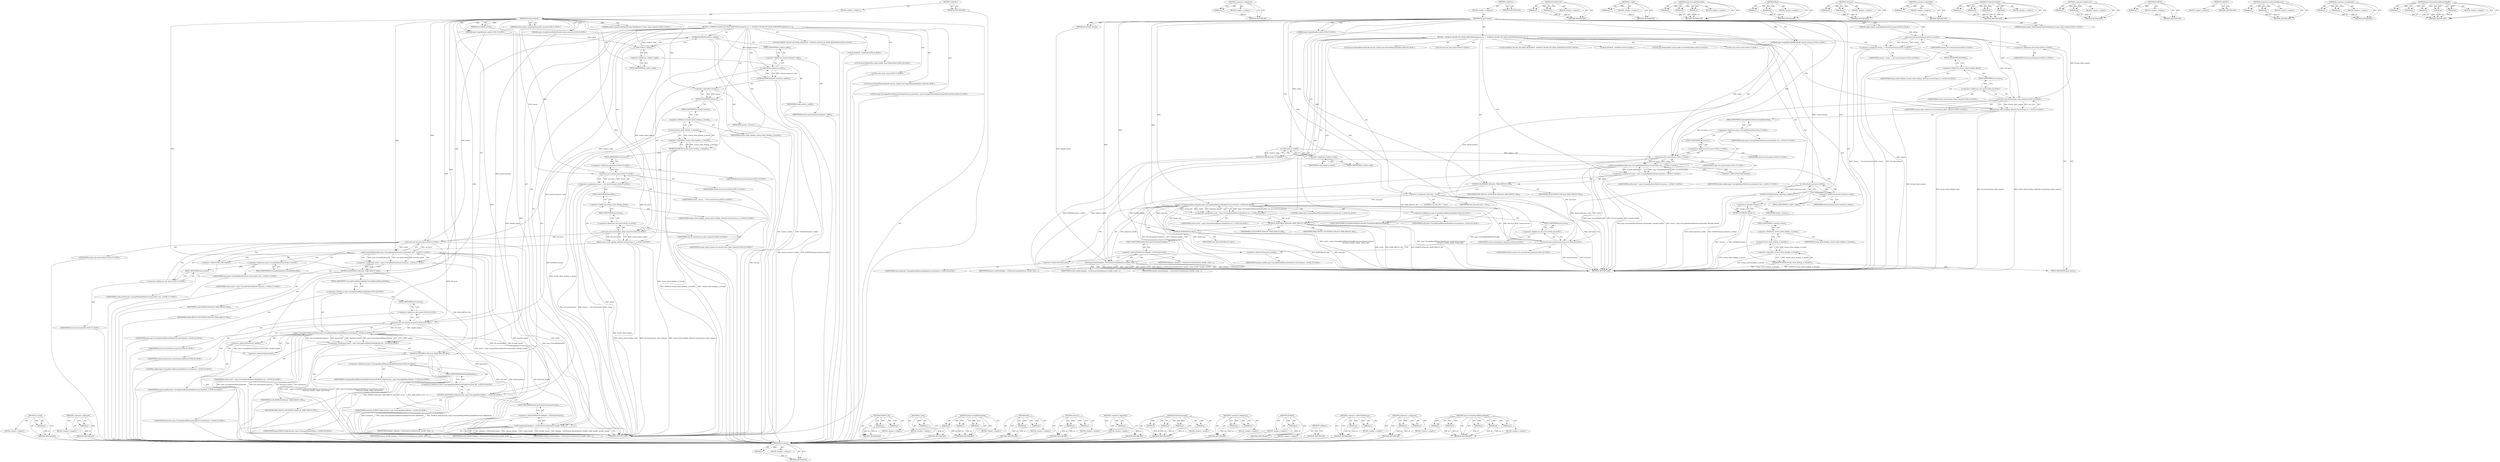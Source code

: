 digraph "mojo.UnwrapSharedMemoryHandle" {
vulnerable_159 [label=<(METHOD,is_bound)>];
vulnerable_160 [label=<(PARAM,p1)>];
vulnerable_161 [label=<(BLOCK,&lt;empty&gt;,&lt;empty&gt;)>];
vulnerable_162 [label=<(METHOD_RETURN,ANY)>];
vulnerable_184 [label=<(METHOD,&lt;operator&gt;.addressOf)>];
vulnerable_185 [label=<(PARAM,p1)>];
vulnerable_186 [label=<(BLOCK,&lt;empty&gt;,&lt;empty&gt;)>];
vulnerable_187 [label=<(METHOD_RETURN,ANY)>];
vulnerable_6 [label=<(METHOD,&lt;global&gt;)<SUB>1</SUB>>];
vulnerable_7 [label=<(BLOCK,&lt;empty&gt;,&lt;empty&gt;)<SUB>1</SUB>>];
vulnerable_8 [label=<(METHOD,StreamCreated)<SUB>1</SUB>>];
vulnerable_9 [label="<(PARAM,media::mojom::AudioInputStreamPtr stream)<SUB>2</SUB>>"];
vulnerable_10 [label="<(PARAM,media::mojom::AudioInputStreamClientRequest stream_client_request)<SUB>3</SUB>>"];
vulnerable_11 [label="<(PARAM,mojo::ScopedSharedBufferHandle shared_memory)<SUB>4</SUB>>"];
vulnerable_12 [label="<(PARAM,mojo::ScopedHandle socket)<SUB>5</SUB>>"];
vulnerable_13 [label=<(PARAM,bool initially_muted)<SUB>6</SUB>>];
vulnerable_14 [label=<(BLOCK,{
  DCHECK_CALLED_ON_VALID_SEQUENCE(sequence_ch...,{
  DCHECK_CALLED_ON_VALID_SEQUENCE(sequence_ch...)<SUB>6</SUB>>];
vulnerable_15 [label="<(LOCAL,DCHECK_CALLED_ON_VALID_SEQUENCE : DCHECK_CALLED_ON_VALID_SEQUENCE)<SUB>7</SUB>>"];
vulnerable_16 [label="<(LOCAL,DCHECK : DCHECK)<SUB>8</SUB>>"];
vulnerable_17 [label=<(DCHECK,DCHECK(socket.is_valid()))<SUB>9</SUB>>];
vulnerable_18 [label=<(is_valid,socket.is_valid())<SUB>9</SUB>>];
vulnerable_19 [label=<(&lt;operator&gt;.fieldAccess,socket.is_valid)<SUB>9</SUB>>];
vulnerable_20 [label=<(IDENTIFIER,socket,socket.is_valid())<SUB>9</SUB>>];
vulnerable_21 [label=<(FIELD_IDENTIFIER,is_valid,is_valid)<SUB>9</SUB>>];
vulnerable_22 [label=<(DCHECK,DCHECK(shared_memory.is_valid()))<SUB>10</SUB>>];
vulnerable_23 [label=<(is_valid,shared_memory.is_valid())<SUB>10</SUB>>];
vulnerable_24 [label=<(&lt;operator&gt;.fieldAccess,shared_memory.is_valid)<SUB>10</SUB>>];
vulnerable_25 [label=<(IDENTIFIER,shared_memory,shared_memory.is_valid())<SUB>10</SUB>>];
vulnerable_26 [label=<(FIELD_IDENTIFIER,is_valid,is_valid)<SUB>10</SUB>>];
vulnerable_27 [label=<(DCHECK,DCHECK(!stream_))<SUB>11</SUB>>];
vulnerable_28 [label=<(&lt;operator&gt;.logicalNot,!stream_)<SUB>11</SUB>>];
vulnerable_29 [label=<(IDENTIFIER,stream_,!stream_)<SUB>11</SUB>>];
vulnerable_30 [label=<(DCHECK,DCHECK(!stream_client_binding_.is_bound()))<SUB>12</SUB>>];
vulnerable_31 [label=<(&lt;operator&gt;.logicalNot,!stream_client_binding_.is_bound())<SUB>12</SUB>>];
vulnerable_32 [label=<(is_bound,stream_client_binding_.is_bound())<SUB>12</SUB>>];
vulnerable_33 [label=<(&lt;operator&gt;.fieldAccess,stream_client_binding_.is_bound)<SUB>12</SUB>>];
vulnerable_34 [label=<(IDENTIFIER,stream_client_binding_,stream_client_binding_.is_bound())<SUB>12</SUB>>];
vulnerable_35 [label=<(FIELD_IDENTIFIER,is_bound,is_bound)<SUB>12</SUB>>];
vulnerable_36 [label="<(&lt;operator&gt;.assignment,stream_ = std::move(stream))<SUB>13</SUB>>"];
vulnerable_37 [label="<(IDENTIFIER,stream_,stream_ = std::move(stream))<SUB>13</SUB>>"];
vulnerable_38 [label="<(std.move,std::move(stream))<SUB>13</SUB>>"];
vulnerable_39 [label="<(&lt;operator&gt;.fieldAccess,std::move)<SUB>13</SUB>>"];
vulnerable_40 [label="<(IDENTIFIER,std,std::move(stream))<SUB>13</SUB>>"];
vulnerable_41 [label=<(FIELD_IDENTIFIER,move,move)<SUB>13</SUB>>];
vulnerable_42 [label="<(IDENTIFIER,stream,std::move(stream))<SUB>13</SUB>>"];
vulnerable_43 [label="<(Bind,stream_client_binding_.Bind(std::move(stream_cl...)<SUB>14</SUB>>"];
vulnerable_44 [label=<(&lt;operator&gt;.fieldAccess,stream_client_binding_.Bind)<SUB>14</SUB>>];
vulnerable_45 [label="<(IDENTIFIER,stream_client_binding_,stream_client_binding_.Bind(std::move(stream_cl...)<SUB>14</SUB>>"];
vulnerable_46 [label=<(FIELD_IDENTIFIER,Bind,Bind)<SUB>14</SUB>>];
vulnerable_47 [label="<(std.move,std::move(stream_client_request))<SUB>14</SUB>>"];
vulnerable_48 [label="<(&lt;operator&gt;.fieldAccess,std::move)<SUB>14</SUB>>"];
vulnerable_49 [label="<(IDENTIFIER,std,std::move(stream_client_request))<SUB>14</SUB>>"];
vulnerable_50 [label=<(FIELD_IDENTIFIER,move,move)<SUB>14</SUB>>];
vulnerable_51 [label="<(IDENTIFIER,stream_client_request,std::move(stream_client_request))<SUB>14</SUB>>"];
vulnerable_52 [label="<(LOCAL,base.PlatformFile socket_handle: base.PlatformFile)<SUB>16</SUB>>"];
vulnerable_53 [label="<(LOCAL,auto result: auto)<SUB>17</SUB>>"];
vulnerable_54 [label="<(&lt;operator&gt;.assignment,result = mojo::UnwrapPlatformFile(std::move(soc...)<SUB>17</SUB>>"];
vulnerable_55 [label="<(IDENTIFIER,result,result = mojo::UnwrapPlatformFile(std::move(soc...)<SUB>17</SUB>>"];
vulnerable_56 [label="<(mojo.UnwrapPlatformFile,mojo::UnwrapPlatformFile(std::move(socket), &amp;so...)<SUB>17</SUB>>"];
vulnerable_57 [label="<(&lt;operator&gt;.fieldAccess,mojo::UnwrapPlatformFile)<SUB>17</SUB>>"];
vulnerable_58 [label="<(IDENTIFIER,mojo,mojo::UnwrapPlatformFile(std::move(socket), &amp;so...)<SUB>17</SUB>>"];
vulnerable_59 [label=<(FIELD_IDENTIFIER,UnwrapPlatformFile,UnwrapPlatformFile)<SUB>17</SUB>>];
vulnerable_60 [label="<(std.move,std::move(socket))<SUB>17</SUB>>"];
vulnerable_61 [label="<(&lt;operator&gt;.fieldAccess,std::move)<SUB>17</SUB>>"];
vulnerable_62 [label="<(IDENTIFIER,std,std::move(socket))<SUB>17</SUB>>"];
vulnerable_63 [label=<(FIELD_IDENTIFIER,move,move)<SUB>17</SUB>>];
vulnerable_64 [label="<(IDENTIFIER,socket,std::move(socket))<SUB>17</SUB>>"];
vulnerable_65 [label=<(&lt;operator&gt;.addressOf,&amp;socket_handle)<SUB>17</SUB>>];
vulnerable_66 [label="<(IDENTIFIER,socket_handle,mojo::UnwrapPlatformFile(std::move(socket), &amp;so...)<SUB>17</SUB>>"];
vulnerable_67 [label=<(DCHECK_EQ,DCHECK_EQ(result, MOJO_RESULT_OK))<SUB>18</SUB>>];
vulnerable_68 [label=<(IDENTIFIER,result,DCHECK_EQ(result, MOJO_RESULT_OK))<SUB>18</SUB>>];
vulnerable_69 [label=<(IDENTIFIER,MOJO_RESULT_OK,DCHECK_EQ(result, MOJO_RESULT_OK))<SUB>18</SUB>>];
vulnerable_70 [label="<(LOCAL,base.SharedMemoryHandle memory_handle: base.SharedMemoryHandle)<SUB>20</SUB>>"];
vulnerable_71 [label="<(LOCAL,bool read_only: bool)<SUB>21</SUB>>"];
vulnerable_72 [label=<(&lt;operator&gt;.assignment,read_only = true)<SUB>21</SUB>>];
vulnerable_73 [label=<(IDENTIFIER,read_only,read_only = true)<SUB>21</SUB>>];
vulnerable_74 [label=<(LITERAL,true,read_only = true)<SUB>21</SUB>>];
vulnerable_75 [label="<(&lt;operator&gt;.assignment,result = mojo::UnwrapSharedMemoryHandle(std::mo...)<SUB>22</SUB>>"];
vulnerable_76 [label="<(IDENTIFIER,result,result = mojo::UnwrapSharedMemoryHandle(std::mo...)<SUB>22</SUB>>"];
vulnerable_77 [label="<(mojo.UnwrapSharedMemoryHandle,mojo::UnwrapSharedMemoryHandle(std::move(shared...)<SUB>22</SUB>>"];
vulnerable_78 [label="<(&lt;operator&gt;.fieldAccess,mojo::UnwrapSharedMemoryHandle)<SUB>22</SUB>>"];
vulnerable_79 [label="<(IDENTIFIER,mojo,mojo::UnwrapSharedMemoryHandle(std::move(shared...)<SUB>22</SUB>>"];
vulnerable_80 [label=<(FIELD_IDENTIFIER,UnwrapSharedMemoryHandle,UnwrapSharedMemoryHandle)<SUB>22</SUB>>];
vulnerable_81 [label="<(std.move,std::move(shared_memory))<SUB>22</SUB>>"];
vulnerable_82 [label="<(&lt;operator&gt;.fieldAccess,std::move)<SUB>22</SUB>>"];
vulnerable_83 [label="<(IDENTIFIER,std,std::move(shared_memory))<SUB>22</SUB>>"];
vulnerable_84 [label=<(FIELD_IDENTIFIER,move,move)<SUB>22</SUB>>];
vulnerable_85 [label="<(IDENTIFIER,shared_memory,std::move(shared_memory))<SUB>22</SUB>>"];
vulnerable_86 [label=<(&lt;operator&gt;.addressOf,&amp;memory_handle)<SUB>23</SUB>>];
vulnerable_87 [label="<(IDENTIFIER,memory_handle,mojo::UnwrapSharedMemoryHandle(std::move(shared...)<SUB>23</SUB>>"];
vulnerable_88 [label="<(LITERAL,nullptr,mojo::UnwrapSharedMemoryHandle(std::move(shared...)<SUB>23</SUB>>"];
vulnerable_89 [label=<(&lt;operator&gt;.addressOf,&amp;read_only)<SUB>23</SUB>>];
vulnerable_90 [label="<(IDENTIFIER,read_only,mojo::UnwrapSharedMemoryHandle(std::move(shared...)<SUB>23</SUB>>"];
vulnerable_91 [label=<(DCHECK_EQ,DCHECK_EQ(result, MOJO_RESULT_OK))<SUB>24</SUB>>];
vulnerable_92 [label=<(IDENTIFIER,result,DCHECK_EQ(result, MOJO_RESULT_OK))<SUB>24</SUB>>];
vulnerable_93 [label=<(IDENTIFIER,MOJO_RESULT_OK,DCHECK_EQ(result, MOJO_RESULT_OK))<SUB>24</SUB>>];
vulnerable_94 [label=<(DCHECK,DCHECK(read_only))<SUB>25</SUB>>];
vulnerable_95 [label=<(IDENTIFIER,read_only,DCHECK(read_only))<SUB>25</SUB>>];
vulnerable_96 [label=<(OnStreamCreated,delegate_-&gt;OnStreamCreated(memory_handle, socke...)<SUB>27</SUB>>];
vulnerable_97 [label=<(&lt;operator&gt;.indirectFieldAccess,delegate_-&gt;OnStreamCreated)<SUB>27</SUB>>];
vulnerable_98 [label=<(IDENTIFIER,delegate_,delegate_-&gt;OnStreamCreated(memory_handle, socke...)<SUB>27</SUB>>];
vulnerable_99 [label=<(FIELD_IDENTIFIER,OnStreamCreated,OnStreamCreated)<SUB>27</SUB>>];
vulnerable_100 [label=<(IDENTIFIER,memory_handle,delegate_-&gt;OnStreamCreated(memory_handle, socke...)<SUB>27</SUB>>];
vulnerable_101 [label=<(IDENTIFIER,socket_handle,delegate_-&gt;OnStreamCreated(memory_handle, socke...)<SUB>27</SUB>>];
vulnerable_102 [label=<(IDENTIFIER,initially_muted,delegate_-&gt;OnStreamCreated(memory_handle, socke...)<SUB>27</SUB>>];
vulnerable_103 [label=<(METHOD_RETURN,void)<SUB>1</SUB>>];
vulnerable_105 [label=<(METHOD_RETURN,ANY)<SUB>1</SUB>>];
vulnerable_188 [label=<(METHOD,DCHECK_EQ)>];
vulnerable_189 [label=<(PARAM,p1)>];
vulnerable_190 [label=<(PARAM,p2)>];
vulnerable_191 [label=<(BLOCK,&lt;empty&gt;,&lt;empty&gt;)>];
vulnerable_192 [label=<(METHOD_RETURN,ANY)>];
vulnerable_146 [label=<(METHOD,is_valid)>];
vulnerable_147 [label=<(PARAM,p1)>];
vulnerable_148 [label=<(BLOCK,&lt;empty&gt;,&lt;empty&gt;)>];
vulnerable_149 [label=<(METHOD_RETURN,ANY)>];
vulnerable_178 [label=<(METHOD,mojo.UnwrapPlatformFile)>];
vulnerable_179 [label=<(PARAM,p1)>];
vulnerable_180 [label=<(PARAM,p2)>];
vulnerable_181 [label=<(PARAM,p3)>];
vulnerable_182 [label=<(BLOCK,&lt;empty&gt;,&lt;empty&gt;)>];
vulnerable_183 [label=<(METHOD_RETURN,ANY)>];
vulnerable_173 [label=<(METHOD,Bind)>];
vulnerable_174 [label=<(PARAM,p1)>];
vulnerable_175 [label=<(PARAM,p2)>];
vulnerable_176 [label=<(BLOCK,&lt;empty&gt;,&lt;empty&gt;)>];
vulnerable_177 [label=<(METHOD_RETURN,ANY)>];
vulnerable_168 [label=<(METHOD,std.move)>];
vulnerable_169 [label=<(PARAM,p1)>];
vulnerable_170 [label=<(PARAM,p2)>];
vulnerable_171 [label=<(BLOCK,&lt;empty&gt;,&lt;empty&gt;)>];
vulnerable_172 [label=<(METHOD_RETURN,ANY)>];
vulnerable_155 [label=<(METHOD,&lt;operator&gt;.logicalNot)>];
vulnerable_156 [label=<(PARAM,p1)>];
vulnerable_157 [label=<(BLOCK,&lt;empty&gt;,&lt;empty&gt;)>];
vulnerable_158 [label=<(METHOD_RETURN,ANY)>];
vulnerable_201 [label=<(METHOD,OnStreamCreated)>];
vulnerable_202 [label=<(PARAM,p1)>];
vulnerable_203 [label=<(PARAM,p2)>];
vulnerable_204 [label=<(PARAM,p3)>];
vulnerable_205 [label=<(PARAM,p4)>];
vulnerable_206 [label=<(BLOCK,&lt;empty&gt;,&lt;empty&gt;)>];
vulnerable_207 [label=<(METHOD_RETURN,ANY)>];
vulnerable_150 [label=<(METHOD,&lt;operator&gt;.fieldAccess)>];
vulnerable_151 [label=<(PARAM,p1)>];
vulnerable_152 [label=<(PARAM,p2)>];
vulnerable_153 [label=<(BLOCK,&lt;empty&gt;,&lt;empty&gt;)>];
vulnerable_154 [label=<(METHOD_RETURN,ANY)>];
vulnerable_142 [label=<(METHOD,DCHECK)>];
vulnerable_143 [label=<(PARAM,p1)>];
vulnerable_144 [label=<(BLOCK,&lt;empty&gt;,&lt;empty&gt;)>];
vulnerable_145 [label=<(METHOD_RETURN,ANY)>];
vulnerable_136 [label=<(METHOD,&lt;global&gt;)<SUB>1</SUB>>];
vulnerable_137 [label=<(BLOCK,&lt;empty&gt;,&lt;empty&gt;)>];
vulnerable_138 [label=<(METHOD_RETURN,ANY)>];
vulnerable_208 [label=<(METHOD,&lt;operator&gt;.indirectFieldAccess)>];
vulnerable_209 [label=<(PARAM,p1)>];
vulnerable_210 [label=<(PARAM,p2)>];
vulnerable_211 [label=<(BLOCK,&lt;empty&gt;,&lt;empty&gt;)>];
vulnerable_212 [label=<(METHOD_RETURN,ANY)>];
vulnerable_163 [label=<(METHOD,&lt;operator&gt;.assignment)>];
vulnerable_164 [label=<(PARAM,p1)>];
vulnerable_165 [label=<(PARAM,p2)>];
vulnerable_166 [label=<(BLOCK,&lt;empty&gt;,&lt;empty&gt;)>];
vulnerable_167 [label=<(METHOD_RETURN,ANY)>];
vulnerable_193 [label=<(METHOD,mojo.UnwrapSharedMemoryHandle)>];
vulnerable_194 [label=<(PARAM,p1)>];
vulnerable_195 [label=<(PARAM,p2)>];
vulnerable_196 [label=<(PARAM,p3)>];
vulnerable_197 [label=<(PARAM,p4)>];
vulnerable_198 [label=<(PARAM,p5)>];
vulnerable_199 [label=<(BLOCK,&lt;empty&gt;,&lt;empty&gt;)>];
vulnerable_200 [label=<(METHOD_RETURN,ANY)>];
fixed_165 [label=<(METHOD,is_bound)>];
fixed_166 [label=<(PARAM,p1)>];
fixed_167 [label=<(BLOCK,&lt;empty&gt;,&lt;empty&gt;)>];
fixed_168 [label=<(METHOD_RETURN,ANY)>];
fixed_190 [label=<(METHOD,&lt;operator&gt;.addressOf)>];
fixed_191 [label=<(PARAM,p1)>];
fixed_192 [label=<(BLOCK,&lt;empty&gt;,&lt;empty&gt;)>];
fixed_193 [label=<(METHOD_RETURN,ANY)>];
fixed_6 [label=<(METHOD,&lt;global&gt;)<SUB>1</SUB>>];
fixed_7 [label=<(BLOCK,&lt;empty&gt;,&lt;empty&gt;)<SUB>1</SUB>>];
fixed_8 [label=<(METHOD,StreamCreated)<SUB>1</SUB>>];
fixed_9 [label="<(PARAM,media::mojom::AudioInputStreamPtr stream)<SUB>2</SUB>>"];
fixed_10 [label="<(PARAM,media::mojom::AudioInputStreamClientRequest stream_client_request)<SUB>3</SUB>>"];
fixed_11 [label="<(PARAM,mojo::ScopedSharedBufferHandle shared_memory)<SUB>4</SUB>>"];
fixed_12 [label="<(PARAM,mojo::ScopedHandle socket)<SUB>5</SUB>>"];
fixed_13 [label=<(PARAM,bool initially_muted)<SUB>6</SUB>>];
fixed_14 [label=<(BLOCK,{
  DCHECK_CALLED_ON_VALID_SEQUENCE(sequence_ch...,{
  DCHECK_CALLED_ON_VALID_SEQUENCE(sequence_ch...)<SUB>6</SUB>>];
fixed_15 [label="<(LOCAL,DCHECK_CALLED_ON_VALID_SEQUENCE : DCHECK_CALLED_ON_VALID_SEQUENCE)<SUB>7</SUB>>"];
fixed_16 [label="<(LOCAL,DCHECK : DCHECK)<SUB>8</SUB>>"];
fixed_17 [label=<(DCHECK,DCHECK(socket.is_valid()))<SUB>9</SUB>>];
fixed_18 [label=<(is_valid,socket.is_valid())<SUB>9</SUB>>];
fixed_19 [label=<(&lt;operator&gt;.fieldAccess,socket.is_valid)<SUB>9</SUB>>];
fixed_20 [label=<(IDENTIFIER,socket,socket.is_valid())<SUB>9</SUB>>];
fixed_21 [label=<(FIELD_IDENTIFIER,is_valid,is_valid)<SUB>9</SUB>>];
fixed_22 [label=<(DCHECK,DCHECK(shared_memory.is_valid()))<SUB>10</SUB>>];
fixed_23 [label=<(is_valid,shared_memory.is_valid())<SUB>10</SUB>>];
fixed_24 [label=<(&lt;operator&gt;.fieldAccess,shared_memory.is_valid)<SUB>10</SUB>>];
fixed_25 [label=<(IDENTIFIER,shared_memory,shared_memory.is_valid())<SUB>10</SUB>>];
fixed_26 [label=<(FIELD_IDENTIFIER,is_valid,is_valid)<SUB>10</SUB>>];
fixed_27 [label=<(DCHECK,DCHECK(!stream_))<SUB>11</SUB>>];
fixed_28 [label=<(&lt;operator&gt;.logicalNot,!stream_)<SUB>11</SUB>>];
fixed_29 [label=<(IDENTIFIER,stream_,!stream_)<SUB>11</SUB>>];
fixed_30 [label=<(DCHECK,DCHECK(!stream_client_binding_.is_bound()))<SUB>12</SUB>>];
fixed_31 [label=<(&lt;operator&gt;.logicalNot,!stream_client_binding_.is_bound())<SUB>12</SUB>>];
fixed_32 [label=<(is_bound,stream_client_binding_.is_bound())<SUB>12</SUB>>];
fixed_33 [label=<(&lt;operator&gt;.fieldAccess,stream_client_binding_.is_bound)<SUB>12</SUB>>];
fixed_34 [label=<(IDENTIFIER,stream_client_binding_,stream_client_binding_.is_bound())<SUB>12</SUB>>];
fixed_35 [label=<(FIELD_IDENTIFIER,is_bound,is_bound)<SUB>12</SUB>>];
fixed_36 [label="<(&lt;operator&gt;.assignment,stream_ = std::move(stream))<SUB>13</SUB>>"];
fixed_37 [label="<(IDENTIFIER,stream_,stream_ = std::move(stream))<SUB>13</SUB>>"];
fixed_38 [label="<(std.move,std::move(stream))<SUB>13</SUB>>"];
fixed_39 [label="<(&lt;operator&gt;.fieldAccess,std::move)<SUB>13</SUB>>"];
fixed_40 [label="<(IDENTIFIER,std,std::move(stream))<SUB>13</SUB>>"];
fixed_41 [label=<(FIELD_IDENTIFIER,move,move)<SUB>13</SUB>>];
fixed_42 [label="<(IDENTIFIER,stream,std::move(stream))<SUB>13</SUB>>"];
fixed_43 [label="<(Bind,stream_client_binding_.Bind(std::move(stream_cl...)<SUB>14</SUB>>"];
fixed_44 [label=<(&lt;operator&gt;.fieldAccess,stream_client_binding_.Bind)<SUB>14</SUB>>];
fixed_45 [label="<(IDENTIFIER,stream_client_binding_,stream_client_binding_.Bind(std::move(stream_cl...)<SUB>14</SUB>>"];
fixed_46 [label=<(FIELD_IDENTIFIER,Bind,Bind)<SUB>14</SUB>>];
fixed_47 [label="<(std.move,std::move(stream_client_request))<SUB>14</SUB>>"];
fixed_48 [label="<(&lt;operator&gt;.fieldAccess,std::move)<SUB>14</SUB>>"];
fixed_49 [label="<(IDENTIFIER,std,std::move(stream_client_request))<SUB>14</SUB>>"];
fixed_50 [label=<(FIELD_IDENTIFIER,move,move)<SUB>14</SUB>>];
fixed_51 [label="<(IDENTIFIER,stream_client_request,std::move(stream_client_request))<SUB>14</SUB>>"];
fixed_52 [label="<(LOCAL,base.PlatformFile socket_handle: base.PlatformFile)<SUB>16</SUB>>"];
fixed_53 [label="<(LOCAL,auto result: auto)<SUB>17</SUB>>"];
fixed_54 [label="<(&lt;operator&gt;.assignment,result = mojo::UnwrapPlatformFile(std::move(soc...)<SUB>17</SUB>>"];
fixed_55 [label="<(IDENTIFIER,result,result = mojo::UnwrapPlatformFile(std::move(soc...)<SUB>17</SUB>>"];
fixed_56 [label="<(mojo.UnwrapPlatformFile,mojo::UnwrapPlatformFile(std::move(socket), &amp;so...)<SUB>17</SUB>>"];
fixed_57 [label="<(&lt;operator&gt;.fieldAccess,mojo::UnwrapPlatformFile)<SUB>17</SUB>>"];
fixed_58 [label="<(IDENTIFIER,mojo,mojo::UnwrapPlatformFile(std::move(socket), &amp;so...)<SUB>17</SUB>>"];
fixed_59 [label=<(FIELD_IDENTIFIER,UnwrapPlatformFile,UnwrapPlatformFile)<SUB>17</SUB>>];
fixed_60 [label="<(std.move,std::move(socket))<SUB>17</SUB>>"];
fixed_61 [label="<(&lt;operator&gt;.fieldAccess,std::move)<SUB>17</SUB>>"];
fixed_62 [label="<(IDENTIFIER,std,std::move(socket))<SUB>17</SUB>>"];
fixed_63 [label=<(FIELD_IDENTIFIER,move,move)<SUB>17</SUB>>];
fixed_64 [label="<(IDENTIFIER,socket,std::move(socket))<SUB>17</SUB>>"];
fixed_65 [label=<(&lt;operator&gt;.addressOf,&amp;socket_handle)<SUB>17</SUB>>];
fixed_66 [label="<(IDENTIFIER,socket_handle,mojo::UnwrapPlatformFile(std::move(socket), &amp;so...)<SUB>17</SUB>>"];
fixed_67 [label=<(DCHECK_EQ,DCHECK_EQ(result, MOJO_RESULT_OK))<SUB>18</SUB>>];
fixed_68 [label=<(IDENTIFIER,result,DCHECK_EQ(result, MOJO_RESULT_OK))<SUB>18</SUB>>];
fixed_69 [label=<(IDENTIFIER,MOJO_RESULT_OK,DCHECK_EQ(result, MOJO_RESULT_OK))<SUB>18</SUB>>];
fixed_70 [label="<(LOCAL,base.SharedMemoryHandle memory_handle: base.SharedMemoryHandle)<SUB>20</SUB>>"];
fixed_71 [label="<(LOCAL,mojo.UnwrappedSharedMemoryHandleProtection protection: mojo.UnwrappedSharedMemoryHandleProtection)<SUB>21</SUB>>"];
fixed_72 [label="<(&lt;operator&gt;.assignment,result = mojo::UnwrapSharedMemoryHandle(std::mo...)<SUB>22</SUB>>"];
fixed_73 [label="<(IDENTIFIER,result,result = mojo::UnwrapSharedMemoryHandle(std::mo...)<SUB>22</SUB>>"];
fixed_74 [label="<(mojo.UnwrapSharedMemoryHandle,mojo::UnwrapSharedMemoryHandle(std::move(shared...)<SUB>22</SUB>>"];
fixed_75 [label="<(&lt;operator&gt;.fieldAccess,mojo::UnwrapSharedMemoryHandle)<SUB>22</SUB>>"];
fixed_76 [label="<(IDENTIFIER,mojo,mojo::UnwrapSharedMemoryHandle(std::move(shared...)<SUB>22</SUB>>"];
fixed_77 [label=<(FIELD_IDENTIFIER,UnwrapSharedMemoryHandle,UnwrapSharedMemoryHandle)<SUB>22</SUB>>];
fixed_78 [label="<(std.move,std::move(shared_memory))<SUB>22</SUB>>"];
fixed_79 [label="<(&lt;operator&gt;.fieldAccess,std::move)<SUB>22</SUB>>"];
fixed_80 [label="<(IDENTIFIER,std,std::move(shared_memory))<SUB>22</SUB>>"];
fixed_81 [label=<(FIELD_IDENTIFIER,move,move)<SUB>22</SUB>>];
fixed_82 [label="<(IDENTIFIER,shared_memory,std::move(shared_memory))<SUB>22</SUB>>"];
fixed_83 [label=<(&lt;operator&gt;.addressOf,&amp;memory_handle)<SUB>23</SUB>>];
fixed_84 [label="<(IDENTIFIER,memory_handle,mojo::UnwrapSharedMemoryHandle(std::move(shared...)<SUB>23</SUB>>"];
fixed_85 [label="<(LITERAL,nullptr,mojo::UnwrapSharedMemoryHandle(std::move(shared...)<SUB>23</SUB>>"];
fixed_86 [label=<(&lt;operator&gt;.addressOf,&amp;protection)<SUB>23</SUB>>];
fixed_87 [label="<(IDENTIFIER,protection,mojo::UnwrapSharedMemoryHandle(std::move(shared...)<SUB>23</SUB>>"];
fixed_88 [label=<(DCHECK_EQ,DCHECK_EQ(result, MOJO_RESULT_OK))<SUB>24</SUB>>];
fixed_89 [label=<(IDENTIFIER,result,DCHECK_EQ(result, MOJO_RESULT_OK))<SUB>24</SUB>>];
fixed_90 [label=<(IDENTIFIER,MOJO_RESULT_OK,DCHECK_EQ(result, MOJO_RESULT_OK))<SUB>24</SUB>>];
fixed_91 [label="<(DCHECK_EQ,DCHECK_EQ(protection, mojo::UnwrappedSharedMemo...)<SUB>25</SUB>>"];
fixed_92 [label="<(IDENTIFIER,protection,DCHECK_EQ(protection, mojo::UnwrappedSharedMemo...)<SUB>25</SUB>>"];
fixed_93 [label="<(&lt;operator&gt;.fieldAccess,mojo::UnwrappedSharedMemoryHandleProtection::kR...)<SUB>25</SUB>>"];
fixed_94 [label="<(&lt;operator&gt;.fieldAccess,mojo::UnwrappedSharedMemoryHandleProtection)<SUB>25</SUB>>"];
fixed_95 [label="<(IDENTIFIER,mojo,DCHECK_EQ(protection, mojo::UnwrappedSharedMemo...)<SUB>25</SUB>>"];
fixed_96 [label="<(IDENTIFIER,UnwrappedSharedMemoryHandleProtection,DCHECK_EQ(protection, mojo::UnwrappedSharedMemo...)<SUB>25</SUB>>"];
fixed_97 [label=<(FIELD_IDENTIFIER,kReadOnly,kReadOnly)<SUB>25</SUB>>];
fixed_98 [label=<(OnStreamCreated,delegate_-&gt;OnStreamCreated(memory_handle, socke...)<SUB>27</SUB>>];
fixed_99 [label=<(&lt;operator&gt;.indirectFieldAccess,delegate_-&gt;OnStreamCreated)<SUB>27</SUB>>];
fixed_100 [label=<(IDENTIFIER,delegate_,delegate_-&gt;OnStreamCreated(memory_handle, socke...)<SUB>27</SUB>>];
fixed_101 [label=<(FIELD_IDENTIFIER,OnStreamCreated,OnStreamCreated)<SUB>27</SUB>>];
fixed_102 [label=<(IDENTIFIER,memory_handle,delegate_-&gt;OnStreamCreated(memory_handle, socke...)<SUB>27</SUB>>];
fixed_103 [label=<(IDENTIFIER,socket_handle,delegate_-&gt;OnStreamCreated(memory_handle, socke...)<SUB>27</SUB>>];
fixed_104 [label=<(IDENTIFIER,initially_muted,delegate_-&gt;OnStreamCreated(memory_handle, socke...)<SUB>27</SUB>>];
fixed_105 [label=<(METHOD_RETURN,void)<SUB>1</SUB>>];
fixed_107 [label=<(METHOD_RETURN,ANY)<SUB>1</SUB>>];
fixed_194 [label=<(METHOD,DCHECK_EQ)>];
fixed_195 [label=<(PARAM,p1)>];
fixed_196 [label=<(PARAM,p2)>];
fixed_197 [label=<(BLOCK,&lt;empty&gt;,&lt;empty&gt;)>];
fixed_198 [label=<(METHOD_RETURN,ANY)>];
fixed_152 [label=<(METHOD,is_valid)>];
fixed_153 [label=<(PARAM,p1)>];
fixed_154 [label=<(BLOCK,&lt;empty&gt;,&lt;empty&gt;)>];
fixed_155 [label=<(METHOD_RETURN,ANY)>];
fixed_184 [label=<(METHOD,mojo.UnwrapPlatformFile)>];
fixed_185 [label=<(PARAM,p1)>];
fixed_186 [label=<(PARAM,p2)>];
fixed_187 [label=<(PARAM,p3)>];
fixed_188 [label=<(BLOCK,&lt;empty&gt;,&lt;empty&gt;)>];
fixed_189 [label=<(METHOD_RETURN,ANY)>];
fixed_179 [label=<(METHOD,Bind)>];
fixed_180 [label=<(PARAM,p1)>];
fixed_181 [label=<(PARAM,p2)>];
fixed_182 [label=<(BLOCK,&lt;empty&gt;,&lt;empty&gt;)>];
fixed_183 [label=<(METHOD_RETURN,ANY)>];
fixed_174 [label=<(METHOD,std.move)>];
fixed_175 [label=<(PARAM,p1)>];
fixed_176 [label=<(PARAM,p2)>];
fixed_177 [label=<(BLOCK,&lt;empty&gt;,&lt;empty&gt;)>];
fixed_178 [label=<(METHOD_RETURN,ANY)>];
fixed_161 [label=<(METHOD,&lt;operator&gt;.logicalNot)>];
fixed_162 [label=<(PARAM,p1)>];
fixed_163 [label=<(BLOCK,&lt;empty&gt;,&lt;empty&gt;)>];
fixed_164 [label=<(METHOD_RETURN,ANY)>];
fixed_207 [label=<(METHOD,OnStreamCreated)>];
fixed_208 [label=<(PARAM,p1)>];
fixed_209 [label=<(PARAM,p2)>];
fixed_210 [label=<(PARAM,p3)>];
fixed_211 [label=<(PARAM,p4)>];
fixed_212 [label=<(BLOCK,&lt;empty&gt;,&lt;empty&gt;)>];
fixed_213 [label=<(METHOD_RETURN,ANY)>];
fixed_156 [label=<(METHOD,&lt;operator&gt;.fieldAccess)>];
fixed_157 [label=<(PARAM,p1)>];
fixed_158 [label=<(PARAM,p2)>];
fixed_159 [label=<(BLOCK,&lt;empty&gt;,&lt;empty&gt;)>];
fixed_160 [label=<(METHOD_RETURN,ANY)>];
fixed_148 [label=<(METHOD,DCHECK)>];
fixed_149 [label=<(PARAM,p1)>];
fixed_150 [label=<(BLOCK,&lt;empty&gt;,&lt;empty&gt;)>];
fixed_151 [label=<(METHOD_RETURN,ANY)>];
fixed_142 [label=<(METHOD,&lt;global&gt;)<SUB>1</SUB>>];
fixed_143 [label=<(BLOCK,&lt;empty&gt;,&lt;empty&gt;)>];
fixed_144 [label=<(METHOD_RETURN,ANY)>];
fixed_214 [label=<(METHOD,&lt;operator&gt;.indirectFieldAccess)>];
fixed_215 [label=<(PARAM,p1)>];
fixed_216 [label=<(PARAM,p2)>];
fixed_217 [label=<(BLOCK,&lt;empty&gt;,&lt;empty&gt;)>];
fixed_218 [label=<(METHOD_RETURN,ANY)>];
fixed_169 [label=<(METHOD,&lt;operator&gt;.assignment)>];
fixed_170 [label=<(PARAM,p1)>];
fixed_171 [label=<(PARAM,p2)>];
fixed_172 [label=<(BLOCK,&lt;empty&gt;,&lt;empty&gt;)>];
fixed_173 [label=<(METHOD_RETURN,ANY)>];
fixed_199 [label=<(METHOD,mojo.UnwrapSharedMemoryHandle)>];
fixed_200 [label=<(PARAM,p1)>];
fixed_201 [label=<(PARAM,p2)>];
fixed_202 [label=<(PARAM,p3)>];
fixed_203 [label=<(PARAM,p4)>];
fixed_204 [label=<(PARAM,p5)>];
fixed_205 [label=<(BLOCK,&lt;empty&gt;,&lt;empty&gt;)>];
fixed_206 [label=<(METHOD_RETURN,ANY)>];
vulnerable_159 -> vulnerable_160  [key=0, label="AST: "];
vulnerable_159 -> vulnerable_160  [key=1, label="DDG: "];
vulnerable_159 -> vulnerable_161  [key=0, label="AST: "];
vulnerable_159 -> vulnerable_162  [key=0, label="AST: "];
vulnerable_159 -> vulnerable_162  [key=1, label="CFG: "];
vulnerable_160 -> vulnerable_162  [key=0, label="DDG: p1"];
vulnerable_184 -> vulnerable_185  [key=0, label="AST: "];
vulnerable_184 -> vulnerable_185  [key=1, label="DDG: "];
vulnerable_184 -> vulnerable_186  [key=0, label="AST: "];
vulnerable_184 -> vulnerable_187  [key=0, label="AST: "];
vulnerable_184 -> vulnerable_187  [key=1, label="CFG: "];
vulnerable_185 -> vulnerable_187  [key=0, label="DDG: p1"];
vulnerable_6 -> vulnerable_7  [key=0, label="AST: "];
vulnerable_6 -> vulnerable_105  [key=0, label="AST: "];
vulnerable_6 -> vulnerable_105  [key=1, label="CFG: "];
vulnerable_7 -> vulnerable_8  [key=0, label="AST: "];
vulnerable_8 -> vulnerable_9  [key=0, label="AST: "];
vulnerable_8 -> vulnerable_9  [key=1, label="DDG: "];
vulnerable_8 -> vulnerable_10  [key=0, label="AST: "];
vulnerable_8 -> vulnerable_10  [key=1, label="DDG: "];
vulnerable_8 -> vulnerable_11  [key=0, label="AST: "];
vulnerable_8 -> vulnerable_11  [key=1, label="DDG: "];
vulnerable_8 -> vulnerable_12  [key=0, label="AST: "];
vulnerable_8 -> vulnerable_12  [key=1, label="DDG: "];
vulnerable_8 -> vulnerable_13  [key=0, label="AST: "];
vulnerable_8 -> vulnerable_13  [key=1, label="DDG: "];
vulnerable_8 -> vulnerable_14  [key=0, label="AST: "];
vulnerable_8 -> vulnerable_103  [key=0, label="AST: "];
vulnerable_8 -> vulnerable_21  [key=0, label="CFG: "];
vulnerable_8 -> vulnerable_72  [key=0, label="DDG: "];
vulnerable_8 -> vulnerable_67  [key=0, label="DDG: "];
vulnerable_8 -> vulnerable_91  [key=0, label="DDG: "];
vulnerable_8 -> vulnerable_94  [key=0, label="DDG: "];
vulnerable_8 -> vulnerable_96  [key=0, label="DDG: "];
vulnerable_8 -> vulnerable_28  [key=0, label="DDG: "];
vulnerable_8 -> vulnerable_38  [key=0, label="DDG: "];
vulnerable_8 -> vulnerable_47  [key=0, label="DDG: "];
vulnerable_8 -> vulnerable_56  [key=0, label="DDG: "];
vulnerable_8 -> vulnerable_77  [key=0, label="DDG: "];
vulnerable_8 -> vulnerable_60  [key=0, label="DDG: "];
vulnerable_8 -> vulnerable_81  [key=0, label="DDG: "];
vulnerable_9 -> vulnerable_38  [key=0, label="DDG: stream"];
vulnerable_10 -> vulnerable_47  [key=0, label="DDG: stream_client_request"];
vulnerable_11 -> vulnerable_23  [key=0, label="DDG: shared_memory"];
vulnerable_11 -> vulnerable_81  [key=0, label="DDG: shared_memory"];
vulnerable_12 -> vulnerable_18  [key=0, label="DDG: socket"];
vulnerable_12 -> vulnerable_60  [key=0, label="DDG: socket"];
vulnerable_13 -> vulnerable_96  [key=0, label="DDG: initially_muted"];
vulnerable_14 -> vulnerable_15  [key=0, label="AST: "];
vulnerable_14 -> vulnerable_16  [key=0, label="AST: "];
vulnerable_14 -> vulnerable_17  [key=0, label="AST: "];
vulnerable_14 -> vulnerable_22  [key=0, label="AST: "];
vulnerable_14 -> vulnerable_27  [key=0, label="AST: "];
vulnerable_14 -> vulnerable_30  [key=0, label="AST: "];
vulnerable_14 -> vulnerable_36  [key=0, label="AST: "];
vulnerable_14 -> vulnerable_43  [key=0, label="AST: "];
vulnerable_14 -> vulnerable_52  [key=0, label="AST: "];
vulnerable_14 -> vulnerable_53  [key=0, label="AST: "];
vulnerable_14 -> vulnerable_54  [key=0, label="AST: "];
vulnerable_14 -> vulnerable_67  [key=0, label="AST: "];
vulnerable_14 -> vulnerable_70  [key=0, label="AST: "];
vulnerable_14 -> vulnerable_71  [key=0, label="AST: "];
vulnerable_14 -> vulnerable_72  [key=0, label="AST: "];
vulnerable_14 -> vulnerable_75  [key=0, label="AST: "];
vulnerable_14 -> vulnerable_91  [key=0, label="AST: "];
vulnerable_14 -> vulnerable_94  [key=0, label="AST: "];
vulnerable_14 -> vulnerable_96  [key=0, label="AST: "];
vulnerable_17 -> vulnerable_18  [key=0, label="AST: "];
vulnerable_17 -> vulnerable_26  [key=0, label="CFG: "];
vulnerable_17 -> vulnerable_103  [key=0, label="DDG: socket.is_valid()"];
vulnerable_17 -> vulnerable_103  [key=1, label="DDG: DCHECK(socket.is_valid())"];
vulnerable_18 -> vulnerable_19  [key=0, label="AST: "];
vulnerable_18 -> vulnerable_17  [key=0, label="CFG: "];
vulnerable_18 -> vulnerable_17  [key=1, label="DDG: socket.is_valid"];
vulnerable_18 -> vulnerable_60  [key=0, label="DDG: socket.is_valid"];
vulnerable_19 -> vulnerable_20  [key=0, label="AST: "];
vulnerable_19 -> vulnerable_21  [key=0, label="AST: "];
vulnerable_19 -> vulnerable_18  [key=0, label="CFG: "];
vulnerable_21 -> vulnerable_19  [key=0, label="CFG: "];
vulnerable_22 -> vulnerable_23  [key=0, label="AST: "];
vulnerable_22 -> vulnerable_28  [key=0, label="CFG: "];
vulnerable_22 -> vulnerable_103  [key=0, label="DDG: shared_memory.is_valid()"];
vulnerable_22 -> vulnerable_103  [key=1, label="DDG: DCHECK(shared_memory.is_valid())"];
vulnerable_23 -> vulnerable_24  [key=0, label="AST: "];
vulnerable_23 -> vulnerable_22  [key=0, label="CFG: "];
vulnerable_23 -> vulnerable_22  [key=1, label="DDG: shared_memory.is_valid"];
vulnerable_23 -> vulnerable_81  [key=0, label="DDG: shared_memory.is_valid"];
vulnerable_24 -> vulnerable_25  [key=0, label="AST: "];
vulnerable_24 -> vulnerable_26  [key=0, label="AST: "];
vulnerable_24 -> vulnerable_23  [key=0, label="CFG: "];
vulnerable_26 -> vulnerable_24  [key=0, label="CFG: "];
vulnerable_27 -> vulnerable_28  [key=0, label="AST: "];
vulnerable_27 -> vulnerable_35  [key=0, label="CFG: "];
vulnerable_27 -> vulnerable_103  [key=0, label="DDG: !stream_"];
vulnerable_27 -> vulnerable_103  [key=1, label="DDG: DCHECK(!stream_)"];
vulnerable_28 -> vulnerable_29  [key=0, label="AST: "];
vulnerable_28 -> vulnerable_27  [key=0, label="CFG: "];
vulnerable_28 -> vulnerable_27  [key=1, label="DDG: stream_"];
vulnerable_30 -> vulnerable_31  [key=0, label="AST: "];
vulnerable_30 -> vulnerable_41  [key=0, label="CFG: "];
vulnerable_30 -> vulnerable_103  [key=0, label="DDG: !stream_client_binding_.is_bound()"];
vulnerable_30 -> vulnerable_103  [key=1, label="DDG: DCHECK(!stream_client_binding_.is_bound())"];
vulnerable_31 -> vulnerable_32  [key=0, label="AST: "];
vulnerable_31 -> vulnerable_30  [key=0, label="CFG: "];
vulnerable_31 -> vulnerable_30  [key=1, label="DDG: stream_client_binding_.is_bound()"];
vulnerable_31 -> vulnerable_103  [key=0, label="DDG: stream_client_binding_.is_bound()"];
vulnerable_32 -> vulnerable_33  [key=0, label="AST: "];
vulnerable_32 -> vulnerable_31  [key=0, label="CFG: "];
vulnerable_32 -> vulnerable_31  [key=1, label="DDG: stream_client_binding_.is_bound"];
vulnerable_32 -> vulnerable_103  [key=0, label="DDG: stream_client_binding_.is_bound"];
vulnerable_33 -> vulnerable_34  [key=0, label="AST: "];
vulnerable_33 -> vulnerable_35  [key=0, label="AST: "];
vulnerable_33 -> vulnerable_32  [key=0, label="CFG: "];
vulnerable_35 -> vulnerable_33  [key=0, label="CFG: "];
vulnerable_36 -> vulnerable_37  [key=0, label="AST: "];
vulnerable_36 -> vulnerable_38  [key=0, label="AST: "];
vulnerable_36 -> vulnerable_46  [key=0, label="CFG: "];
vulnerable_36 -> vulnerable_103  [key=0, label="DDG: stream_"];
vulnerable_36 -> vulnerable_103  [key=1, label="DDG: std::move(stream)"];
vulnerable_36 -> vulnerable_103  [key=2, label="DDG: stream_ = std::move(stream)"];
vulnerable_38 -> vulnerable_39  [key=0, label="AST: "];
vulnerable_38 -> vulnerable_42  [key=0, label="AST: "];
vulnerable_38 -> vulnerable_36  [key=0, label="CFG: "];
vulnerable_38 -> vulnerable_36  [key=1, label="DDG: std::move"];
vulnerable_38 -> vulnerable_36  [key=2, label="DDG: stream"];
vulnerable_38 -> vulnerable_103  [key=0, label="DDG: stream"];
vulnerable_38 -> vulnerable_47  [key=0, label="DDG: std::move"];
vulnerable_39 -> vulnerable_40  [key=0, label="AST: "];
vulnerable_39 -> vulnerable_41  [key=0, label="AST: "];
vulnerable_39 -> vulnerable_38  [key=0, label="CFG: "];
vulnerable_41 -> vulnerable_39  [key=0, label="CFG: "];
vulnerable_43 -> vulnerable_44  [key=0, label="AST: "];
vulnerable_43 -> vulnerable_47  [key=0, label="AST: "];
vulnerable_43 -> vulnerable_59  [key=0, label="CFG: "];
vulnerable_43 -> vulnerable_103  [key=0, label="DDG: stream_client_binding_.Bind"];
vulnerable_43 -> vulnerable_103  [key=1, label="DDG: std::move(stream_client_request)"];
vulnerable_43 -> vulnerable_103  [key=2, label="DDG: stream_client_binding_.Bind(std::move(stream_client_request))"];
vulnerable_44 -> vulnerable_45  [key=0, label="AST: "];
vulnerable_44 -> vulnerable_46  [key=0, label="AST: "];
vulnerable_44 -> vulnerable_50  [key=0, label="CFG: "];
vulnerable_46 -> vulnerable_44  [key=0, label="CFG: "];
vulnerable_47 -> vulnerable_48  [key=0, label="AST: "];
vulnerable_47 -> vulnerable_51  [key=0, label="AST: "];
vulnerable_47 -> vulnerable_43  [key=0, label="CFG: "];
vulnerable_47 -> vulnerable_43  [key=1, label="DDG: std::move"];
vulnerable_47 -> vulnerable_43  [key=2, label="DDG: stream_client_request"];
vulnerable_47 -> vulnerable_103  [key=0, label="DDG: stream_client_request"];
vulnerable_47 -> vulnerable_60  [key=0, label="DDG: std::move"];
vulnerable_48 -> vulnerable_49  [key=0, label="AST: "];
vulnerable_48 -> vulnerable_50  [key=0, label="AST: "];
vulnerable_48 -> vulnerable_47  [key=0, label="CFG: "];
vulnerable_50 -> vulnerable_48  [key=0, label="CFG: "];
vulnerable_54 -> vulnerable_55  [key=0, label="AST: "];
vulnerable_54 -> vulnerable_56  [key=0, label="AST: "];
vulnerable_54 -> vulnerable_67  [key=0, label="CFG: "];
vulnerable_54 -> vulnerable_67  [key=1, label="DDG: result"];
vulnerable_54 -> vulnerable_103  [key=0, label="DDG: mojo::UnwrapPlatformFile(std::move(socket), &amp;socket_handle)"];
vulnerable_54 -> vulnerable_103  [key=1, label="DDG: result = mojo::UnwrapPlatformFile(std::move(socket), &amp;socket_handle)"];
vulnerable_56 -> vulnerable_57  [key=0, label="AST: "];
vulnerable_56 -> vulnerable_60  [key=0, label="AST: "];
vulnerable_56 -> vulnerable_65  [key=0, label="AST: "];
vulnerable_56 -> vulnerable_54  [key=0, label="CFG: "];
vulnerable_56 -> vulnerable_54  [key=1, label="DDG: mojo::UnwrapPlatformFile"];
vulnerable_56 -> vulnerable_54  [key=2, label="DDG: std::move(socket)"];
vulnerable_56 -> vulnerable_54  [key=3, label="DDG: &amp;socket_handle"];
vulnerable_56 -> vulnerable_103  [key=0, label="DDG: mojo::UnwrapPlatformFile"];
vulnerable_56 -> vulnerable_103  [key=1, label="DDG: std::move(socket)"];
vulnerable_56 -> vulnerable_103  [key=2, label="DDG: &amp;socket_handle"];
vulnerable_56 -> vulnerable_96  [key=0, label="DDG: &amp;socket_handle"];
vulnerable_57 -> vulnerable_58  [key=0, label="AST: "];
vulnerable_57 -> vulnerable_59  [key=0, label="AST: "];
vulnerable_57 -> vulnerable_63  [key=0, label="CFG: "];
vulnerable_59 -> vulnerable_57  [key=0, label="CFG: "];
vulnerable_60 -> vulnerable_61  [key=0, label="AST: "];
vulnerable_60 -> vulnerable_64  [key=0, label="AST: "];
vulnerable_60 -> vulnerable_65  [key=0, label="CFG: "];
vulnerable_60 -> vulnerable_103  [key=0, label="DDG: socket"];
vulnerable_60 -> vulnerable_56  [key=0, label="DDG: std::move"];
vulnerable_60 -> vulnerable_56  [key=1, label="DDG: socket"];
vulnerable_60 -> vulnerable_81  [key=0, label="DDG: std::move"];
vulnerable_61 -> vulnerable_62  [key=0, label="AST: "];
vulnerable_61 -> vulnerable_63  [key=0, label="AST: "];
vulnerable_61 -> vulnerable_60  [key=0, label="CFG: "];
vulnerable_63 -> vulnerable_61  [key=0, label="CFG: "];
vulnerable_65 -> vulnerable_66  [key=0, label="AST: "];
vulnerable_65 -> vulnerable_56  [key=0, label="CFG: "];
vulnerable_67 -> vulnerable_68  [key=0, label="AST: "];
vulnerable_67 -> vulnerable_69  [key=0, label="AST: "];
vulnerable_67 -> vulnerable_72  [key=0, label="CFG: "];
vulnerable_67 -> vulnerable_91  [key=0, label="DDG: MOJO_RESULT_OK"];
vulnerable_72 -> vulnerable_73  [key=0, label="AST: "];
vulnerable_72 -> vulnerable_74  [key=0, label="AST: "];
vulnerable_72 -> vulnerable_80  [key=0, label="CFG: "];
vulnerable_72 -> vulnerable_103  [key=0, label="DDG: read_only = true"];
vulnerable_72 -> vulnerable_94  [key=0, label="DDG: read_only"];
vulnerable_72 -> vulnerable_77  [key=0, label="DDG: read_only"];
vulnerable_75 -> vulnerable_76  [key=0, label="AST: "];
vulnerable_75 -> vulnerable_77  [key=0, label="AST: "];
vulnerable_75 -> vulnerable_91  [key=0, label="CFG: "];
vulnerable_75 -> vulnerable_91  [key=1, label="DDG: result"];
vulnerable_75 -> vulnerable_103  [key=0, label="DDG: mojo::UnwrapSharedMemoryHandle(std::move(shared_memory),
                                          &amp;memory_handle, nullptr, &amp;read_only)"];
vulnerable_75 -> vulnerable_103  [key=1, label="DDG: result = mojo::UnwrapSharedMemoryHandle(std::move(shared_memory),
                                          &amp;memory_handle, nullptr, &amp;read_only)"];
vulnerable_77 -> vulnerable_78  [key=0, label="AST: "];
vulnerable_77 -> vulnerable_81  [key=0, label="AST: "];
vulnerable_77 -> vulnerable_86  [key=0, label="AST: "];
vulnerable_77 -> vulnerable_88  [key=0, label="AST: "];
vulnerable_77 -> vulnerable_89  [key=0, label="AST: "];
vulnerable_77 -> vulnerable_75  [key=0, label="CFG: "];
vulnerable_77 -> vulnerable_75  [key=1, label="DDG: mojo::UnwrapSharedMemoryHandle"];
vulnerable_77 -> vulnerable_75  [key=2, label="DDG: std::move(shared_memory)"];
vulnerable_77 -> vulnerable_75  [key=3, label="DDG: &amp;read_only"];
vulnerable_77 -> vulnerable_75  [key=4, label="DDG: nullptr"];
vulnerable_77 -> vulnerable_75  [key=5, label="DDG: &amp;memory_handle"];
vulnerable_77 -> vulnerable_103  [key=0, label="DDG: mojo::UnwrapSharedMemoryHandle"];
vulnerable_77 -> vulnerable_103  [key=1, label="DDG: std::move(shared_memory)"];
vulnerable_77 -> vulnerable_103  [key=2, label="DDG: &amp;memory_handle"];
vulnerable_77 -> vulnerable_103  [key=3, label="DDG: &amp;read_only"];
vulnerable_77 -> vulnerable_94  [key=0, label="DDG: &amp;read_only"];
vulnerable_77 -> vulnerable_96  [key=0, label="DDG: &amp;memory_handle"];
vulnerable_78 -> vulnerable_79  [key=0, label="AST: "];
vulnerable_78 -> vulnerable_80  [key=0, label="AST: "];
vulnerable_78 -> vulnerable_84  [key=0, label="CFG: "];
vulnerable_80 -> vulnerable_78  [key=0, label="CFG: "];
vulnerable_81 -> vulnerable_82  [key=0, label="AST: "];
vulnerable_81 -> vulnerable_85  [key=0, label="AST: "];
vulnerable_81 -> vulnerable_86  [key=0, label="CFG: "];
vulnerable_81 -> vulnerable_103  [key=0, label="DDG: std::move"];
vulnerable_81 -> vulnerable_103  [key=1, label="DDG: shared_memory"];
vulnerable_81 -> vulnerable_77  [key=0, label="DDG: std::move"];
vulnerable_81 -> vulnerable_77  [key=1, label="DDG: shared_memory"];
vulnerable_82 -> vulnerable_83  [key=0, label="AST: "];
vulnerable_82 -> vulnerable_84  [key=0, label="AST: "];
vulnerable_82 -> vulnerable_81  [key=0, label="CFG: "];
vulnerable_84 -> vulnerable_82  [key=0, label="CFG: "];
vulnerable_86 -> vulnerable_87  [key=0, label="AST: "];
vulnerable_86 -> vulnerable_89  [key=0, label="CFG: "];
vulnerable_89 -> vulnerable_90  [key=0, label="AST: "];
vulnerable_89 -> vulnerable_77  [key=0, label="CFG: "];
vulnerable_91 -> vulnerable_92  [key=0, label="AST: "];
vulnerable_91 -> vulnerable_93  [key=0, label="AST: "];
vulnerable_91 -> vulnerable_94  [key=0, label="CFG: "];
vulnerable_91 -> vulnerable_103  [key=0, label="DDG: result"];
vulnerable_91 -> vulnerable_103  [key=1, label="DDG: MOJO_RESULT_OK"];
vulnerable_91 -> vulnerable_103  [key=2, label="DDG: DCHECK_EQ(result, MOJO_RESULT_OK)"];
vulnerable_94 -> vulnerable_95  [key=0, label="AST: "];
vulnerable_94 -> vulnerable_99  [key=0, label="CFG: "];
vulnerable_94 -> vulnerable_103  [key=0, label="DDG: read_only"];
vulnerable_94 -> vulnerable_103  [key=1, label="DDG: DCHECK(read_only)"];
vulnerable_96 -> vulnerable_97  [key=0, label="AST: "];
vulnerable_96 -> vulnerable_100  [key=0, label="AST: "];
vulnerable_96 -> vulnerable_101  [key=0, label="AST: "];
vulnerable_96 -> vulnerable_102  [key=0, label="AST: "];
vulnerable_96 -> vulnerable_103  [key=0, label="CFG: "];
vulnerable_96 -> vulnerable_103  [key=1, label="DDG: delegate_-&gt;OnStreamCreated"];
vulnerable_96 -> vulnerable_103  [key=2, label="DDG: memory_handle"];
vulnerable_96 -> vulnerable_103  [key=3, label="DDG: socket_handle"];
vulnerable_96 -> vulnerable_103  [key=4, label="DDG: initially_muted"];
vulnerable_96 -> vulnerable_103  [key=5, label="DDG: delegate_-&gt;OnStreamCreated(memory_handle, socket_handle, initially_muted)"];
vulnerable_97 -> vulnerable_98  [key=0, label="AST: "];
vulnerable_97 -> vulnerable_99  [key=0, label="AST: "];
vulnerable_97 -> vulnerable_96  [key=0, label="CFG: "];
vulnerable_99 -> vulnerable_97  [key=0, label="CFG: "];
vulnerable_188 -> vulnerable_189  [key=0, label="AST: "];
vulnerable_188 -> vulnerable_189  [key=1, label="DDG: "];
vulnerable_188 -> vulnerable_191  [key=0, label="AST: "];
vulnerable_188 -> vulnerable_190  [key=0, label="AST: "];
vulnerable_188 -> vulnerable_190  [key=1, label="DDG: "];
vulnerable_188 -> vulnerable_192  [key=0, label="AST: "];
vulnerable_188 -> vulnerable_192  [key=1, label="CFG: "];
vulnerable_189 -> vulnerable_192  [key=0, label="DDG: p1"];
vulnerable_190 -> vulnerable_192  [key=0, label="DDG: p2"];
vulnerable_146 -> vulnerable_147  [key=0, label="AST: "];
vulnerable_146 -> vulnerable_147  [key=1, label="DDG: "];
vulnerable_146 -> vulnerable_148  [key=0, label="AST: "];
vulnerable_146 -> vulnerable_149  [key=0, label="AST: "];
vulnerable_146 -> vulnerable_149  [key=1, label="CFG: "];
vulnerable_147 -> vulnerable_149  [key=0, label="DDG: p1"];
vulnerable_178 -> vulnerable_179  [key=0, label="AST: "];
vulnerable_178 -> vulnerable_179  [key=1, label="DDG: "];
vulnerable_178 -> vulnerable_182  [key=0, label="AST: "];
vulnerable_178 -> vulnerable_180  [key=0, label="AST: "];
vulnerable_178 -> vulnerable_180  [key=1, label="DDG: "];
vulnerable_178 -> vulnerable_183  [key=0, label="AST: "];
vulnerable_178 -> vulnerable_183  [key=1, label="CFG: "];
vulnerable_178 -> vulnerable_181  [key=0, label="AST: "];
vulnerable_178 -> vulnerable_181  [key=1, label="DDG: "];
vulnerable_179 -> vulnerable_183  [key=0, label="DDG: p1"];
vulnerable_180 -> vulnerable_183  [key=0, label="DDG: p2"];
vulnerable_181 -> vulnerable_183  [key=0, label="DDG: p3"];
vulnerable_173 -> vulnerable_174  [key=0, label="AST: "];
vulnerable_173 -> vulnerable_174  [key=1, label="DDG: "];
vulnerable_173 -> vulnerable_176  [key=0, label="AST: "];
vulnerable_173 -> vulnerable_175  [key=0, label="AST: "];
vulnerable_173 -> vulnerable_175  [key=1, label="DDG: "];
vulnerable_173 -> vulnerable_177  [key=0, label="AST: "];
vulnerable_173 -> vulnerable_177  [key=1, label="CFG: "];
vulnerable_174 -> vulnerable_177  [key=0, label="DDG: p1"];
vulnerable_175 -> vulnerable_177  [key=0, label="DDG: p2"];
vulnerable_168 -> vulnerable_169  [key=0, label="AST: "];
vulnerable_168 -> vulnerable_169  [key=1, label="DDG: "];
vulnerable_168 -> vulnerable_171  [key=0, label="AST: "];
vulnerable_168 -> vulnerable_170  [key=0, label="AST: "];
vulnerable_168 -> vulnerable_170  [key=1, label="DDG: "];
vulnerable_168 -> vulnerable_172  [key=0, label="AST: "];
vulnerable_168 -> vulnerable_172  [key=1, label="CFG: "];
vulnerable_169 -> vulnerable_172  [key=0, label="DDG: p1"];
vulnerable_170 -> vulnerable_172  [key=0, label="DDG: p2"];
vulnerable_155 -> vulnerable_156  [key=0, label="AST: "];
vulnerable_155 -> vulnerable_156  [key=1, label="DDG: "];
vulnerable_155 -> vulnerable_157  [key=0, label="AST: "];
vulnerable_155 -> vulnerable_158  [key=0, label="AST: "];
vulnerable_155 -> vulnerable_158  [key=1, label="CFG: "];
vulnerable_156 -> vulnerable_158  [key=0, label="DDG: p1"];
vulnerable_201 -> vulnerable_202  [key=0, label="AST: "];
vulnerable_201 -> vulnerable_202  [key=1, label="DDG: "];
vulnerable_201 -> vulnerable_206  [key=0, label="AST: "];
vulnerable_201 -> vulnerable_203  [key=0, label="AST: "];
vulnerable_201 -> vulnerable_203  [key=1, label="DDG: "];
vulnerable_201 -> vulnerable_207  [key=0, label="AST: "];
vulnerable_201 -> vulnerable_207  [key=1, label="CFG: "];
vulnerable_201 -> vulnerable_204  [key=0, label="AST: "];
vulnerable_201 -> vulnerable_204  [key=1, label="DDG: "];
vulnerable_201 -> vulnerable_205  [key=0, label="AST: "];
vulnerable_201 -> vulnerable_205  [key=1, label="DDG: "];
vulnerable_202 -> vulnerable_207  [key=0, label="DDG: p1"];
vulnerable_203 -> vulnerable_207  [key=0, label="DDG: p2"];
vulnerable_204 -> vulnerable_207  [key=0, label="DDG: p3"];
vulnerable_205 -> vulnerable_207  [key=0, label="DDG: p4"];
vulnerable_150 -> vulnerable_151  [key=0, label="AST: "];
vulnerable_150 -> vulnerable_151  [key=1, label="DDG: "];
vulnerable_150 -> vulnerable_153  [key=0, label="AST: "];
vulnerable_150 -> vulnerable_152  [key=0, label="AST: "];
vulnerable_150 -> vulnerable_152  [key=1, label="DDG: "];
vulnerable_150 -> vulnerable_154  [key=0, label="AST: "];
vulnerable_150 -> vulnerable_154  [key=1, label="CFG: "];
vulnerable_151 -> vulnerable_154  [key=0, label="DDG: p1"];
vulnerable_152 -> vulnerable_154  [key=0, label="DDG: p2"];
vulnerable_142 -> vulnerable_143  [key=0, label="AST: "];
vulnerable_142 -> vulnerable_143  [key=1, label="DDG: "];
vulnerable_142 -> vulnerable_144  [key=0, label="AST: "];
vulnerable_142 -> vulnerable_145  [key=0, label="AST: "];
vulnerable_142 -> vulnerable_145  [key=1, label="CFG: "];
vulnerable_143 -> vulnerable_145  [key=0, label="DDG: p1"];
vulnerable_136 -> vulnerable_137  [key=0, label="AST: "];
vulnerable_136 -> vulnerable_138  [key=0, label="AST: "];
vulnerable_136 -> vulnerable_138  [key=1, label="CFG: "];
vulnerable_208 -> vulnerable_209  [key=0, label="AST: "];
vulnerable_208 -> vulnerable_209  [key=1, label="DDG: "];
vulnerable_208 -> vulnerable_211  [key=0, label="AST: "];
vulnerable_208 -> vulnerable_210  [key=0, label="AST: "];
vulnerable_208 -> vulnerable_210  [key=1, label="DDG: "];
vulnerable_208 -> vulnerable_212  [key=0, label="AST: "];
vulnerable_208 -> vulnerable_212  [key=1, label="CFG: "];
vulnerable_209 -> vulnerable_212  [key=0, label="DDG: p1"];
vulnerable_210 -> vulnerable_212  [key=0, label="DDG: p2"];
vulnerable_163 -> vulnerable_164  [key=0, label="AST: "];
vulnerable_163 -> vulnerable_164  [key=1, label="DDG: "];
vulnerable_163 -> vulnerable_166  [key=0, label="AST: "];
vulnerable_163 -> vulnerable_165  [key=0, label="AST: "];
vulnerable_163 -> vulnerable_165  [key=1, label="DDG: "];
vulnerable_163 -> vulnerable_167  [key=0, label="AST: "];
vulnerable_163 -> vulnerable_167  [key=1, label="CFG: "];
vulnerable_164 -> vulnerable_167  [key=0, label="DDG: p1"];
vulnerable_165 -> vulnerable_167  [key=0, label="DDG: p2"];
vulnerable_193 -> vulnerable_194  [key=0, label="AST: "];
vulnerable_193 -> vulnerable_194  [key=1, label="DDG: "];
vulnerable_193 -> vulnerable_199  [key=0, label="AST: "];
vulnerable_193 -> vulnerable_195  [key=0, label="AST: "];
vulnerable_193 -> vulnerable_195  [key=1, label="DDG: "];
vulnerable_193 -> vulnerable_200  [key=0, label="AST: "];
vulnerable_193 -> vulnerable_200  [key=1, label="CFG: "];
vulnerable_193 -> vulnerable_196  [key=0, label="AST: "];
vulnerable_193 -> vulnerable_196  [key=1, label="DDG: "];
vulnerable_193 -> vulnerable_197  [key=0, label="AST: "];
vulnerable_193 -> vulnerable_197  [key=1, label="DDG: "];
vulnerable_193 -> vulnerable_198  [key=0, label="AST: "];
vulnerable_193 -> vulnerable_198  [key=1, label="DDG: "];
vulnerable_194 -> vulnerable_200  [key=0, label="DDG: p1"];
vulnerable_195 -> vulnerable_200  [key=0, label="DDG: p2"];
vulnerable_196 -> vulnerable_200  [key=0, label="DDG: p3"];
vulnerable_197 -> vulnerable_200  [key=0, label="DDG: p4"];
vulnerable_198 -> vulnerable_200  [key=0, label="DDG: p5"];
fixed_165 -> fixed_166  [key=0, label="AST: "];
fixed_165 -> fixed_166  [key=1, label="DDG: "];
fixed_165 -> fixed_167  [key=0, label="AST: "];
fixed_165 -> fixed_168  [key=0, label="AST: "];
fixed_165 -> fixed_168  [key=1, label="CFG: "];
fixed_166 -> fixed_168  [key=0, label="DDG: p1"];
fixed_167 -> vulnerable_159  [key=0];
fixed_168 -> vulnerable_159  [key=0];
fixed_190 -> fixed_191  [key=0, label="AST: "];
fixed_190 -> fixed_191  [key=1, label="DDG: "];
fixed_190 -> fixed_192  [key=0, label="AST: "];
fixed_190 -> fixed_193  [key=0, label="AST: "];
fixed_190 -> fixed_193  [key=1, label="CFG: "];
fixed_191 -> fixed_193  [key=0, label="DDG: p1"];
fixed_192 -> vulnerable_159  [key=0];
fixed_193 -> vulnerable_159  [key=0];
fixed_6 -> fixed_7  [key=0, label="AST: "];
fixed_6 -> fixed_107  [key=0, label="AST: "];
fixed_6 -> fixed_107  [key=1, label="CFG: "];
fixed_7 -> fixed_8  [key=0, label="AST: "];
fixed_8 -> fixed_9  [key=0, label="AST: "];
fixed_8 -> fixed_9  [key=1, label="DDG: "];
fixed_8 -> fixed_10  [key=0, label="AST: "];
fixed_8 -> fixed_10  [key=1, label="DDG: "];
fixed_8 -> fixed_11  [key=0, label="AST: "];
fixed_8 -> fixed_11  [key=1, label="DDG: "];
fixed_8 -> fixed_12  [key=0, label="AST: "];
fixed_8 -> fixed_12  [key=1, label="DDG: "];
fixed_8 -> fixed_13  [key=0, label="AST: "];
fixed_8 -> fixed_13  [key=1, label="DDG: "];
fixed_8 -> fixed_14  [key=0, label="AST: "];
fixed_8 -> fixed_105  [key=0, label="AST: "];
fixed_8 -> fixed_21  [key=0, label="CFG: "];
fixed_8 -> fixed_67  [key=0, label="DDG: "];
fixed_8 -> fixed_88  [key=0, label="DDG: "];
fixed_8 -> fixed_91  [key=0, label="DDG: "];
fixed_8 -> fixed_98  [key=0, label="DDG: "];
fixed_8 -> fixed_28  [key=0, label="DDG: "];
fixed_8 -> fixed_38  [key=0, label="DDG: "];
fixed_8 -> fixed_47  [key=0, label="DDG: "];
fixed_8 -> fixed_56  [key=0, label="DDG: "];
fixed_8 -> fixed_74  [key=0, label="DDG: "];
fixed_8 -> fixed_60  [key=0, label="DDG: "];
fixed_8 -> fixed_78  [key=0, label="DDG: "];
fixed_9 -> fixed_38  [key=0, label="DDG: stream"];
fixed_10 -> fixed_47  [key=0, label="DDG: stream_client_request"];
fixed_11 -> fixed_23  [key=0, label="DDG: shared_memory"];
fixed_11 -> fixed_78  [key=0, label="DDG: shared_memory"];
fixed_12 -> fixed_18  [key=0, label="DDG: socket"];
fixed_12 -> fixed_60  [key=0, label="DDG: socket"];
fixed_13 -> fixed_98  [key=0, label="DDG: initially_muted"];
fixed_14 -> fixed_15  [key=0, label="AST: "];
fixed_14 -> fixed_16  [key=0, label="AST: "];
fixed_14 -> fixed_17  [key=0, label="AST: "];
fixed_14 -> fixed_22  [key=0, label="AST: "];
fixed_14 -> fixed_27  [key=0, label="AST: "];
fixed_14 -> fixed_30  [key=0, label="AST: "];
fixed_14 -> fixed_36  [key=0, label="AST: "];
fixed_14 -> fixed_43  [key=0, label="AST: "];
fixed_14 -> fixed_52  [key=0, label="AST: "];
fixed_14 -> fixed_53  [key=0, label="AST: "];
fixed_14 -> fixed_54  [key=0, label="AST: "];
fixed_14 -> fixed_67  [key=0, label="AST: "];
fixed_14 -> fixed_70  [key=0, label="AST: "];
fixed_14 -> fixed_71  [key=0, label="AST: "];
fixed_14 -> fixed_72  [key=0, label="AST: "];
fixed_14 -> fixed_88  [key=0, label="AST: "];
fixed_14 -> fixed_91  [key=0, label="AST: "];
fixed_14 -> fixed_98  [key=0, label="AST: "];
fixed_15 -> vulnerable_159  [key=0];
fixed_16 -> vulnerable_159  [key=0];
fixed_17 -> fixed_18  [key=0, label="AST: "];
fixed_17 -> fixed_26  [key=0, label="CFG: "];
fixed_17 -> fixed_105  [key=0, label="DDG: socket.is_valid()"];
fixed_17 -> fixed_105  [key=1, label="DDG: DCHECK(socket.is_valid())"];
fixed_18 -> fixed_19  [key=0, label="AST: "];
fixed_18 -> fixed_17  [key=0, label="CFG: "];
fixed_18 -> fixed_17  [key=1, label="DDG: socket.is_valid"];
fixed_18 -> fixed_60  [key=0, label="DDG: socket.is_valid"];
fixed_19 -> fixed_20  [key=0, label="AST: "];
fixed_19 -> fixed_21  [key=0, label="AST: "];
fixed_19 -> fixed_18  [key=0, label="CFG: "];
fixed_20 -> vulnerable_159  [key=0];
fixed_21 -> fixed_19  [key=0, label="CFG: "];
fixed_22 -> fixed_23  [key=0, label="AST: "];
fixed_22 -> fixed_28  [key=0, label="CFG: "];
fixed_22 -> fixed_105  [key=0, label="DDG: shared_memory.is_valid()"];
fixed_22 -> fixed_105  [key=1, label="DDG: DCHECK(shared_memory.is_valid())"];
fixed_23 -> fixed_24  [key=0, label="AST: "];
fixed_23 -> fixed_22  [key=0, label="CFG: "];
fixed_23 -> fixed_22  [key=1, label="DDG: shared_memory.is_valid"];
fixed_23 -> fixed_78  [key=0, label="DDG: shared_memory.is_valid"];
fixed_24 -> fixed_25  [key=0, label="AST: "];
fixed_24 -> fixed_26  [key=0, label="AST: "];
fixed_24 -> fixed_23  [key=0, label="CFG: "];
fixed_25 -> vulnerable_159  [key=0];
fixed_26 -> fixed_24  [key=0, label="CFG: "];
fixed_27 -> fixed_28  [key=0, label="AST: "];
fixed_27 -> fixed_35  [key=0, label="CFG: "];
fixed_27 -> fixed_105  [key=0, label="DDG: !stream_"];
fixed_27 -> fixed_105  [key=1, label="DDG: DCHECK(!stream_)"];
fixed_28 -> fixed_29  [key=0, label="AST: "];
fixed_28 -> fixed_27  [key=0, label="CFG: "];
fixed_28 -> fixed_27  [key=1, label="DDG: stream_"];
fixed_29 -> vulnerable_159  [key=0];
fixed_30 -> fixed_31  [key=0, label="AST: "];
fixed_30 -> fixed_41  [key=0, label="CFG: "];
fixed_30 -> fixed_105  [key=0, label="DDG: !stream_client_binding_.is_bound()"];
fixed_30 -> fixed_105  [key=1, label="DDG: DCHECK(!stream_client_binding_.is_bound())"];
fixed_31 -> fixed_32  [key=0, label="AST: "];
fixed_31 -> fixed_30  [key=0, label="CFG: "];
fixed_31 -> fixed_30  [key=1, label="DDG: stream_client_binding_.is_bound()"];
fixed_31 -> fixed_105  [key=0, label="DDG: stream_client_binding_.is_bound()"];
fixed_32 -> fixed_33  [key=0, label="AST: "];
fixed_32 -> fixed_31  [key=0, label="CFG: "];
fixed_32 -> fixed_31  [key=1, label="DDG: stream_client_binding_.is_bound"];
fixed_32 -> fixed_105  [key=0, label="DDG: stream_client_binding_.is_bound"];
fixed_33 -> fixed_34  [key=0, label="AST: "];
fixed_33 -> fixed_35  [key=0, label="AST: "];
fixed_33 -> fixed_32  [key=0, label="CFG: "];
fixed_34 -> vulnerable_159  [key=0];
fixed_35 -> fixed_33  [key=0, label="CFG: "];
fixed_36 -> fixed_37  [key=0, label="AST: "];
fixed_36 -> fixed_38  [key=0, label="AST: "];
fixed_36 -> fixed_46  [key=0, label="CFG: "];
fixed_36 -> fixed_105  [key=0, label="DDG: stream_"];
fixed_36 -> fixed_105  [key=1, label="DDG: std::move(stream)"];
fixed_36 -> fixed_105  [key=2, label="DDG: stream_ = std::move(stream)"];
fixed_37 -> vulnerable_159  [key=0];
fixed_38 -> fixed_39  [key=0, label="AST: "];
fixed_38 -> fixed_42  [key=0, label="AST: "];
fixed_38 -> fixed_36  [key=0, label="CFG: "];
fixed_38 -> fixed_36  [key=1, label="DDG: std::move"];
fixed_38 -> fixed_36  [key=2, label="DDG: stream"];
fixed_38 -> fixed_105  [key=0, label="DDG: stream"];
fixed_38 -> fixed_47  [key=0, label="DDG: std::move"];
fixed_39 -> fixed_40  [key=0, label="AST: "];
fixed_39 -> fixed_41  [key=0, label="AST: "];
fixed_39 -> fixed_38  [key=0, label="CFG: "];
fixed_40 -> vulnerable_159  [key=0];
fixed_41 -> fixed_39  [key=0, label="CFG: "];
fixed_42 -> vulnerable_159  [key=0];
fixed_43 -> fixed_44  [key=0, label="AST: "];
fixed_43 -> fixed_47  [key=0, label="AST: "];
fixed_43 -> fixed_59  [key=0, label="CFG: "];
fixed_43 -> fixed_105  [key=0, label="DDG: stream_client_binding_.Bind"];
fixed_43 -> fixed_105  [key=1, label="DDG: std::move(stream_client_request)"];
fixed_43 -> fixed_105  [key=2, label="DDG: stream_client_binding_.Bind(std::move(stream_client_request))"];
fixed_44 -> fixed_45  [key=0, label="AST: "];
fixed_44 -> fixed_46  [key=0, label="AST: "];
fixed_44 -> fixed_50  [key=0, label="CFG: "];
fixed_45 -> vulnerable_159  [key=0];
fixed_46 -> fixed_44  [key=0, label="CFG: "];
fixed_47 -> fixed_48  [key=0, label="AST: "];
fixed_47 -> fixed_51  [key=0, label="AST: "];
fixed_47 -> fixed_43  [key=0, label="CFG: "];
fixed_47 -> fixed_43  [key=1, label="DDG: std::move"];
fixed_47 -> fixed_43  [key=2, label="DDG: stream_client_request"];
fixed_47 -> fixed_105  [key=0, label="DDG: stream_client_request"];
fixed_47 -> fixed_60  [key=0, label="DDG: std::move"];
fixed_48 -> fixed_49  [key=0, label="AST: "];
fixed_48 -> fixed_50  [key=0, label="AST: "];
fixed_48 -> fixed_47  [key=0, label="CFG: "];
fixed_49 -> vulnerable_159  [key=0];
fixed_50 -> fixed_48  [key=0, label="CFG: "];
fixed_51 -> vulnerable_159  [key=0];
fixed_52 -> vulnerable_159  [key=0];
fixed_53 -> vulnerable_159  [key=0];
fixed_54 -> fixed_55  [key=0, label="AST: "];
fixed_54 -> fixed_56  [key=0, label="AST: "];
fixed_54 -> fixed_67  [key=0, label="CFG: "];
fixed_54 -> fixed_67  [key=1, label="DDG: result"];
fixed_54 -> fixed_105  [key=0, label="DDG: mojo::UnwrapPlatformFile(std::move(socket), &amp;socket_handle)"];
fixed_54 -> fixed_105  [key=1, label="DDG: result = mojo::UnwrapPlatformFile(std::move(socket), &amp;socket_handle)"];
fixed_55 -> vulnerable_159  [key=0];
fixed_56 -> fixed_57  [key=0, label="AST: "];
fixed_56 -> fixed_60  [key=0, label="AST: "];
fixed_56 -> fixed_65  [key=0, label="AST: "];
fixed_56 -> fixed_54  [key=0, label="CFG: "];
fixed_56 -> fixed_54  [key=1, label="DDG: mojo::UnwrapPlatformFile"];
fixed_56 -> fixed_54  [key=2, label="DDG: std::move(socket)"];
fixed_56 -> fixed_54  [key=3, label="DDG: &amp;socket_handle"];
fixed_56 -> fixed_105  [key=0, label="DDG: mojo::UnwrapPlatformFile"];
fixed_56 -> fixed_105  [key=1, label="DDG: std::move(socket)"];
fixed_56 -> fixed_105  [key=2, label="DDG: &amp;socket_handle"];
fixed_56 -> fixed_98  [key=0, label="DDG: &amp;socket_handle"];
fixed_57 -> fixed_58  [key=0, label="AST: "];
fixed_57 -> fixed_59  [key=0, label="AST: "];
fixed_57 -> fixed_63  [key=0, label="CFG: "];
fixed_58 -> vulnerable_159  [key=0];
fixed_59 -> fixed_57  [key=0, label="CFG: "];
fixed_60 -> fixed_61  [key=0, label="AST: "];
fixed_60 -> fixed_64  [key=0, label="AST: "];
fixed_60 -> fixed_65  [key=0, label="CFG: "];
fixed_60 -> fixed_105  [key=0, label="DDG: socket"];
fixed_60 -> fixed_56  [key=0, label="DDG: std::move"];
fixed_60 -> fixed_56  [key=1, label="DDG: socket"];
fixed_60 -> fixed_78  [key=0, label="DDG: std::move"];
fixed_61 -> fixed_62  [key=0, label="AST: "];
fixed_61 -> fixed_63  [key=0, label="AST: "];
fixed_61 -> fixed_60  [key=0, label="CFG: "];
fixed_62 -> vulnerable_159  [key=0];
fixed_63 -> fixed_61  [key=0, label="CFG: "];
fixed_64 -> vulnerable_159  [key=0];
fixed_65 -> fixed_66  [key=0, label="AST: "];
fixed_65 -> fixed_56  [key=0, label="CFG: "];
fixed_66 -> vulnerable_159  [key=0];
fixed_67 -> fixed_68  [key=0, label="AST: "];
fixed_67 -> fixed_69  [key=0, label="AST: "];
fixed_67 -> fixed_77  [key=0, label="CFG: "];
fixed_67 -> fixed_88  [key=0, label="DDG: MOJO_RESULT_OK"];
fixed_68 -> vulnerable_159  [key=0];
fixed_69 -> vulnerable_159  [key=0];
fixed_70 -> vulnerable_159  [key=0];
fixed_71 -> vulnerable_159  [key=0];
fixed_72 -> fixed_73  [key=0, label="AST: "];
fixed_72 -> fixed_74  [key=0, label="AST: "];
fixed_72 -> fixed_88  [key=0, label="CFG: "];
fixed_72 -> fixed_88  [key=1, label="DDG: result"];
fixed_72 -> fixed_105  [key=0, label="DDG: mojo::UnwrapSharedMemoryHandle(std::move(shared_memory),
                                          &amp;memory_handle, nullptr, &amp;protection)"];
fixed_72 -> fixed_105  [key=1, label="DDG: result = mojo::UnwrapSharedMemoryHandle(std::move(shared_memory),
                                          &amp;memory_handle, nullptr, &amp;protection)"];
fixed_73 -> vulnerable_159  [key=0];
fixed_74 -> fixed_75  [key=0, label="AST: "];
fixed_74 -> fixed_78  [key=0, label="AST: "];
fixed_74 -> fixed_83  [key=0, label="AST: "];
fixed_74 -> fixed_85  [key=0, label="AST: "];
fixed_74 -> fixed_86  [key=0, label="AST: "];
fixed_74 -> fixed_72  [key=0, label="CFG: "];
fixed_74 -> fixed_72  [key=1, label="DDG: nullptr"];
fixed_74 -> fixed_72  [key=2, label="DDG: std::move(shared_memory)"];
fixed_74 -> fixed_72  [key=3, label="DDG: &amp;protection"];
fixed_74 -> fixed_72  [key=4, label="DDG: &amp;memory_handle"];
fixed_74 -> fixed_72  [key=5, label="DDG: mojo::UnwrapSharedMemoryHandle"];
fixed_74 -> fixed_105  [key=0, label="DDG: mojo::UnwrapSharedMemoryHandle"];
fixed_74 -> fixed_105  [key=1, label="DDG: std::move(shared_memory)"];
fixed_74 -> fixed_105  [key=2, label="DDG: &amp;memory_handle"];
fixed_74 -> fixed_105  [key=3, label="DDG: &amp;protection"];
fixed_74 -> fixed_91  [key=0, label="DDG: &amp;protection"];
fixed_74 -> fixed_98  [key=0, label="DDG: &amp;memory_handle"];
fixed_75 -> fixed_76  [key=0, label="AST: "];
fixed_75 -> fixed_77  [key=0, label="AST: "];
fixed_75 -> fixed_81  [key=0, label="CFG: "];
fixed_76 -> vulnerable_159  [key=0];
fixed_77 -> fixed_75  [key=0, label="CFG: "];
fixed_78 -> fixed_79  [key=0, label="AST: "];
fixed_78 -> fixed_82  [key=0, label="AST: "];
fixed_78 -> fixed_83  [key=0, label="CFG: "];
fixed_78 -> fixed_105  [key=0, label="DDG: std::move"];
fixed_78 -> fixed_105  [key=1, label="DDG: shared_memory"];
fixed_78 -> fixed_74  [key=0, label="DDG: std::move"];
fixed_78 -> fixed_74  [key=1, label="DDG: shared_memory"];
fixed_79 -> fixed_80  [key=0, label="AST: "];
fixed_79 -> fixed_81  [key=0, label="AST: "];
fixed_79 -> fixed_78  [key=0, label="CFG: "];
fixed_80 -> vulnerable_159  [key=0];
fixed_81 -> fixed_79  [key=0, label="CFG: "];
fixed_82 -> vulnerable_159  [key=0];
fixed_83 -> fixed_84  [key=0, label="AST: "];
fixed_83 -> fixed_86  [key=0, label="CFG: "];
fixed_84 -> vulnerable_159  [key=0];
fixed_85 -> vulnerable_159  [key=0];
fixed_86 -> fixed_87  [key=0, label="AST: "];
fixed_86 -> fixed_74  [key=0, label="CFG: "];
fixed_87 -> vulnerable_159  [key=0];
fixed_88 -> fixed_89  [key=0, label="AST: "];
fixed_88 -> fixed_90  [key=0, label="AST: "];
fixed_88 -> fixed_94  [key=0, label="CFG: "];
fixed_88 -> fixed_105  [key=0, label="DDG: result"];
fixed_88 -> fixed_105  [key=1, label="DDG: MOJO_RESULT_OK"];
fixed_88 -> fixed_105  [key=2, label="DDG: DCHECK_EQ(result, MOJO_RESULT_OK)"];
fixed_89 -> vulnerable_159  [key=0];
fixed_90 -> vulnerable_159  [key=0];
fixed_91 -> fixed_92  [key=0, label="AST: "];
fixed_91 -> fixed_93  [key=0, label="AST: "];
fixed_91 -> fixed_101  [key=0, label="CFG: "];
fixed_91 -> fixed_105  [key=0, label="DDG: protection"];
fixed_91 -> fixed_105  [key=1, label="DDG: mojo::UnwrappedSharedMemoryHandleProtection::kReadOnly"];
fixed_91 -> fixed_105  [key=2, label="DDG: DCHECK_EQ(protection, mojo::UnwrappedSharedMemoryHandleProtection::kReadOnly)"];
fixed_92 -> vulnerable_159  [key=0];
fixed_93 -> fixed_94  [key=0, label="AST: "];
fixed_93 -> fixed_97  [key=0, label="AST: "];
fixed_93 -> fixed_91  [key=0, label="CFG: "];
fixed_94 -> fixed_95  [key=0, label="AST: "];
fixed_94 -> fixed_96  [key=0, label="AST: "];
fixed_94 -> fixed_97  [key=0, label="CFG: "];
fixed_95 -> vulnerable_159  [key=0];
fixed_96 -> vulnerable_159  [key=0];
fixed_97 -> fixed_93  [key=0, label="CFG: "];
fixed_98 -> fixed_99  [key=0, label="AST: "];
fixed_98 -> fixed_102  [key=0, label="AST: "];
fixed_98 -> fixed_103  [key=0, label="AST: "];
fixed_98 -> fixed_104  [key=0, label="AST: "];
fixed_98 -> fixed_105  [key=0, label="CFG: "];
fixed_98 -> fixed_105  [key=1, label="DDG: delegate_-&gt;OnStreamCreated"];
fixed_98 -> fixed_105  [key=2, label="DDG: memory_handle"];
fixed_98 -> fixed_105  [key=3, label="DDG: socket_handle"];
fixed_98 -> fixed_105  [key=4, label="DDG: initially_muted"];
fixed_98 -> fixed_105  [key=5, label="DDG: delegate_-&gt;OnStreamCreated(memory_handle, socket_handle, initially_muted)"];
fixed_99 -> fixed_100  [key=0, label="AST: "];
fixed_99 -> fixed_101  [key=0, label="AST: "];
fixed_99 -> fixed_98  [key=0, label="CFG: "];
fixed_100 -> vulnerable_159  [key=0];
fixed_101 -> fixed_99  [key=0, label="CFG: "];
fixed_102 -> vulnerable_159  [key=0];
fixed_103 -> vulnerable_159  [key=0];
fixed_104 -> vulnerable_159  [key=0];
fixed_105 -> vulnerable_159  [key=0];
fixed_107 -> vulnerable_159  [key=0];
fixed_194 -> fixed_195  [key=0, label="AST: "];
fixed_194 -> fixed_195  [key=1, label="DDG: "];
fixed_194 -> fixed_197  [key=0, label="AST: "];
fixed_194 -> fixed_196  [key=0, label="AST: "];
fixed_194 -> fixed_196  [key=1, label="DDG: "];
fixed_194 -> fixed_198  [key=0, label="AST: "];
fixed_194 -> fixed_198  [key=1, label="CFG: "];
fixed_195 -> fixed_198  [key=0, label="DDG: p1"];
fixed_196 -> fixed_198  [key=0, label="DDG: p2"];
fixed_197 -> vulnerable_159  [key=0];
fixed_198 -> vulnerable_159  [key=0];
fixed_152 -> fixed_153  [key=0, label="AST: "];
fixed_152 -> fixed_153  [key=1, label="DDG: "];
fixed_152 -> fixed_154  [key=0, label="AST: "];
fixed_152 -> fixed_155  [key=0, label="AST: "];
fixed_152 -> fixed_155  [key=1, label="CFG: "];
fixed_153 -> fixed_155  [key=0, label="DDG: p1"];
fixed_154 -> vulnerable_159  [key=0];
fixed_155 -> vulnerable_159  [key=0];
fixed_184 -> fixed_185  [key=0, label="AST: "];
fixed_184 -> fixed_185  [key=1, label="DDG: "];
fixed_184 -> fixed_188  [key=0, label="AST: "];
fixed_184 -> fixed_186  [key=0, label="AST: "];
fixed_184 -> fixed_186  [key=1, label="DDG: "];
fixed_184 -> fixed_189  [key=0, label="AST: "];
fixed_184 -> fixed_189  [key=1, label="CFG: "];
fixed_184 -> fixed_187  [key=0, label="AST: "];
fixed_184 -> fixed_187  [key=1, label="DDG: "];
fixed_185 -> fixed_189  [key=0, label="DDG: p1"];
fixed_186 -> fixed_189  [key=0, label="DDG: p2"];
fixed_187 -> fixed_189  [key=0, label="DDG: p3"];
fixed_188 -> vulnerable_159  [key=0];
fixed_189 -> vulnerable_159  [key=0];
fixed_179 -> fixed_180  [key=0, label="AST: "];
fixed_179 -> fixed_180  [key=1, label="DDG: "];
fixed_179 -> fixed_182  [key=0, label="AST: "];
fixed_179 -> fixed_181  [key=0, label="AST: "];
fixed_179 -> fixed_181  [key=1, label="DDG: "];
fixed_179 -> fixed_183  [key=0, label="AST: "];
fixed_179 -> fixed_183  [key=1, label="CFG: "];
fixed_180 -> fixed_183  [key=0, label="DDG: p1"];
fixed_181 -> fixed_183  [key=0, label="DDG: p2"];
fixed_182 -> vulnerable_159  [key=0];
fixed_183 -> vulnerable_159  [key=0];
fixed_174 -> fixed_175  [key=0, label="AST: "];
fixed_174 -> fixed_175  [key=1, label="DDG: "];
fixed_174 -> fixed_177  [key=0, label="AST: "];
fixed_174 -> fixed_176  [key=0, label="AST: "];
fixed_174 -> fixed_176  [key=1, label="DDG: "];
fixed_174 -> fixed_178  [key=0, label="AST: "];
fixed_174 -> fixed_178  [key=1, label="CFG: "];
fixed_175 -> fixed_178  [key=0, label="DDG: p1"];
fixed_176 -> fixed_178  [key=0, label="DDG: p2"];
fixed_177 -> vulnerable_159  [key=0];
fixed_178 -> vulnerable_159  [key=0];
fixed_161 -> fixed_162  [key=0, label="AST: "];
fixed_161 -> fixed_162  [key=1, label="DDG: "];
fixed_161 -> fixed_163  [key=0, label="AST: "];
fixed_161 -> fixed_164  [key=0, label="AST: "];
fixed_161 -> fixed_164  [key=1, label="CFG: "];
fixed_162 -> fixed_164  [key=0, label="DDG: p1"];
fixed_163 -> vulnerable_159  [key=0];
fixed_164 -> vulnerable_159  [key=0];
fixed_207 -> fixed_208  [key=0, label="AST: "];
fixed_207 -> fixed_208  [key=1, label="DDG: "];
fixed_207 -> fixed_212  [key=0, label="AST: "];
fixed_207 -> fixed_209  [key=0, label="AST: "];
fixed_207 -> fixed_209  [key=1, label="DDG: "];
fixed_207 -> fixed_213  [key=0, label="AST: "];
fixed_207 -> fixed_213  [key=1, label="CFG: "];
fixed_207 -> fixed_210  [key=0, label="AST: "];
fixed_207 -> fixed_210  [key=1, label="DDG: "];
fixed_207 -> fixed_211  [key=0, label="AST: "];
fixed_207 -> fixed_211  [key=1, label="DDG: "];
fixed_208 -> fixed_213  [key=0, label="DDG: p1"];
fixed_209 -> fixed_213  [key=0, label="DDG: p2"];
fixed_210 -> fixed_213  [key=0, label="DDG: p3"];
fixed_211 -> fixed_213  [key=0, label="DDG: p4"];
fixed_212 -> vulnerable_159  [key=0];
fixed_213 -> vulnerable_159  [key=0];
fixed_156 -> fixed_157  [key=0, label="AST: "];
fixed_156 -> fixed_157  [key=1, label="DDG: "];
fixed_156 -> fixed_159  [key=0, label="AST: "];
fixed_156 -> fixed_158  [key=0, label="AST: "];
fixed_156 -> fixed_158  [key=1, label="DDG: "];
fixed_156 -> fixed_160  [key=0, label="AST: "];
fixed_156 -> fixed_160  [key=1, label="CFG: "];
fixed_157 -> fixed_160  [key=0, label="DDG: p1"];
fixed_158 -> fixed_160  [key=0, label="DDG: p2"];
fixed_159 -> vulnerable_159  [key=0];
fixed_160 -> vulnerable_159  [key=0];
fixed_148 -> fixed_149  [key=0, label="AST: "];
fixed_148 -> fixed_149  [key=1, label="DDG: "];
fixed_148 -> fixed_150  [key=0, label="AST: "];
fixed_148 -> fixed_151  [key=0, label="AST: "];
fixed_148 -> fixed_151  [key=1, label="CFG: "];
fixed_149 -> fixed_151  [key=0, label="DDG: p1"];
fixed_150 -> vulnerable_159  [key=0];
fixed_151 -> vulnerable_159  [key=0];
fixed_142 -> fixed_143  [key=0, label="AST: "];
fixed_142 -> fixed_144  [key=0, label="AST: "];
fixed_142 -> fixed_144  [key=1, label="CFG: "];
fixed_143 -> vulnerable_159  [key=0];
fixed_144 -> vulnerable_159  [key=0];
fixed_214 -> fixed_215  [key=0, label="AST: "];
fixed_214 -> fixed_215  [key=1, label="DDG: "];
fixed_214 -> fixed_217  [key=0, label="AST: "];
fixed_214 -> fixed_216  [key=0, label="AST: "];
fixed_214 -> fixed_216  [key=1, label="DDG: "];
fixed_214 -> fixed_218  [key=0, label="AST: "];
fixed_214 -> fixed_218  [key=1, label="CFG: "];
fixed_215 -> fixed_218  [key=0, label="DDG: p1"];
fixed_216 -> fixed_218  [key=0, label="DDG: p2"];
fixed_217 -> vulnerable_159  [key=0];
fixed_218 -> vulnerable_159  [key=0];
fixed_169 -> fixed_170  [key=0, label="AST: "];
fixed_169 -> fixed_170  [key=1, label="DDG: "];
fixed_169 -> fixed_172  [key=0, label="AST: "];
fixed_169 -> fixed_171  [key=0, label="AST: "];
fixed_169 -> fixed_171  [key=1, label="DDG: "];
fixed_169 -> fixed_173  [key=0, label="AST: "];
fixed_169 -> fixed_173  [key=1, label="CFG: "];
fixed_170 -> fixed_173  [key=0, label="DDG: p1"];
fixed_171 -> fixed_173  [key=0, label="DDG: p2"];
fixed_172 -> vulnerable_159  [key=0];
fixed_173 -> vulnerable_159  [key=0];
fixed_199 -> fixed_200  [key=0, label="AST: "];
fixed_199 -> fixed_200  [key=1, label="DDG: "];
fixed_199 -> fixed_205  [key=0, label="AST: "];
fixed_199 -> fixed_201  [key=0, label="AST: "];
fixed_199 -> fixed_201  [key=1, label="DDG: "];
fixed_199 -> fixed_206  [key=0, label="AST: "];
fixed_199 -> fixed_206  [key=1, label="CFG: "];
fixed_199 -> fixed_202  [key=0, label="AST: "];
fixed_199 -> fixed_202  [key=1, label="DDG: "];
fixed_199 -> fixed_203  [key=0, label="AST: "];
fixed_199 -> fixed_203  [key=1, label="DDG: "];
fixed_199 -> fixed_204  [key=0, label="AST: "];
fixed_199 -> fixed_204  [key=1, label="DDG: "];
fixed_200 -> fixed_206  [key=0, label="DDG: p1"];
fixed_201 -> fixed_206  [key=0, label="DDG: p2"];
fixed_202 -> fixed_206  [key=0, label="DDG: p3"];
fixed_203 -> fixed_206  [key=0, label="DDG: p4"];
fixed_204 -> fixed_206  [key=0, label="DDG: p5"];
fixed_205 -> vulnerable_159  [key=0];
fixed_206 -> vulnerable_159  [key=0];
}
